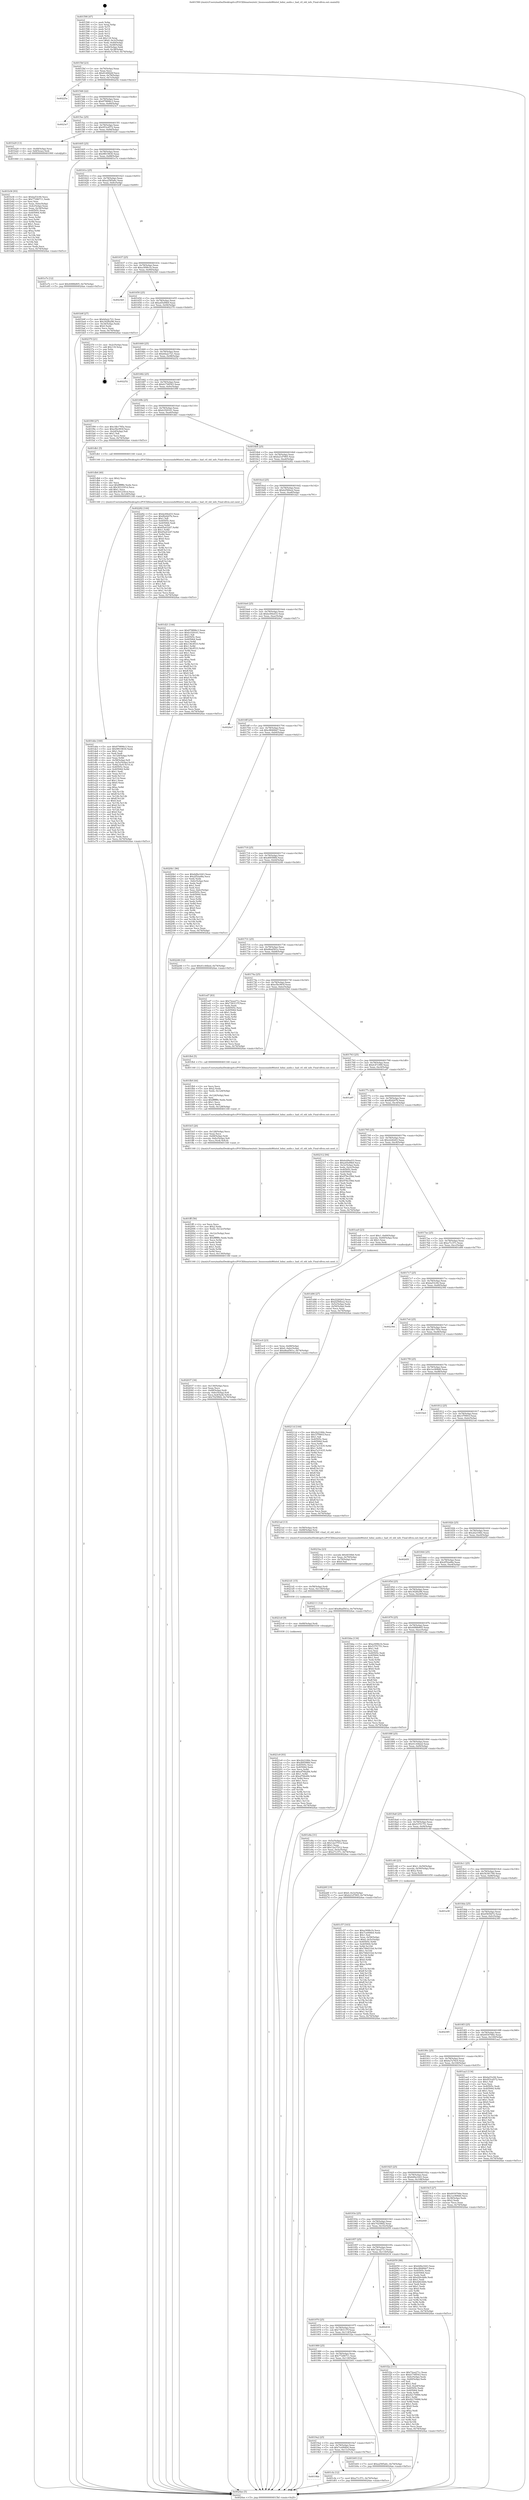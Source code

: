 digraph "0x401590" {
  label = "0x401590 (/mnt/c/Users/mathe/Desktop/tcc/POCII/binaries/extr_linuxsoundx86intel_hdmi_audio.c_had_ctl_eld_info_Final-ollvm.out::main(0))"
  labelloc = "t"
  node[shape=record]

  Entry [label="",width=0.3,height=0.3,shape=circle,fillcolor=black,style=filled]
  "0x4015bf" [label="{
     0x4015bf [23]\l
     | [instrs]\l
     &nbsp;&nbsp;0x4015bf \<+3\>: mov -0x74(%rbp),%eax\l
     &nbsp;&nbsp;0x4015c2 \<+2\>: mov %eax,%ecx\l
     &nbsp;&nbsp;0x4015c4 \<+6\>: sub $0x81d0826f,%ecx\l
     &nbsp;&nbsp;0x4015ca \<+3\>: mov %eax,-0x78(%rbp)\l
     &nbsp;&nbsp;0x4015cd \<+3\>: mov %ecx,-0x7c(%rbp)\l
     &nbsp;&nbsp;0x4015d0 \<+6\>: je 000000000040225e \<main+0xcce\>\l
  }"]
  "0x40225e" [label="{
     0x40225e\l
  }", style=dashed]
  "0x4015d6" [label="{
     0x4015d6 [22]\l
     | [instrs]\l
     &nbsp;&nbsp;0x4015d6 \<+5\>: jmp 00000000004015db \<main+0x4b\>\l
     &nbsp;&nbsp;0x4015db \<+3\>: mov -0x78(%rbp),%eax\l
     &nbsp;&nbsp;0x4015de \<+5\>: sub $0x879896c3,%eax\l
     &nbsp;&nbsp;0x4015e3 \<+3\>: mov %eax,-0x80(%rbp)\l
     &nbsp;&nbsp;0x4015e6 \<+6\>: je 00000000004023e7 \<main+0xe57\>\l
  }"]
  Exit [label="",width=0.3,height=0.3,shape=circle,fillcolor=black,style=filled,peripheries=2]
  "0x4023e7" [label="{
     0x4023e7\l
  }", style=dashed]
  "0x4015ec" [label="{
     0x4015ec [25]\l
     | [instrs]\l
     &nbsp;&nbsp;0x4015ec \<+5\>: jmp 00000000004015f1 \<main+0x61\>\l
     &nbsp;&nbsp;0x4015f1 \<+3\>: mov -0x78(%rbp),%eax\l
     &nbsp;&nbsp;0x4015f4 \<+5\>: sub $0x953cd572,%eax\l
     &nbsp;&nbsp;0x4015f9 \<+6\>: mov %eax,-0x84(%rbp)\l
     &nbsp;&nbsp;0x4015ff \<+6\>: je 0000000000401b29 \<main+0x599\>\l
  }"]
  "0x4021e9" [label="{
     0x4021e9 [93]\l
     | [instrs]\l
     &nbsp;&nbsp;0x4021e9 \<+5\>: mov $0x2b210fdc,%eax\l
     &nbsp;&nbsp;0x4021ee \<+5\>: mov $0xd005f8fd,%esi\l
     &nbsp;&nbsp;0x4021f3 \<+7\>: mov 0x40505c,%ecx\l
     &nbsp;&nbsp;0x4021fa \<+7\>: mov 0x405064,%edx\l
     &nbsp;&nbsp;0x402201 \<+3\>: mov %ecx,%r8d\l
     &nbsp;&nbsp;0x402204 \<+7\>: add $0xef76b284,%r8d\l
     &nbsp;&nbsp;0x40220b \<+4\>: sub $0x1,%r8d\l
     &nbsp;&nbsp;0x40220f \<+7\>: sub $0xef76b284,%r8d\l
     &nbsp;&nbsp;0x402216 \<+4\>: imul %r8d,%ecx\l
     &nbsp;&nbsp;0x40221a \<+3\>: and $0x1,%ecx\l
     &nbsp;&nbsp;0x40221d \<+3\>: cmp $0x0,%ecx\l
     &nbsp;&nbsp;0x402220 \<+4\>: sete %r9b\l
     &nbsp;&nbsp;0x402224 \<+3\>: cmp $0xa,%edx\l
     &nbsp;&nbsp;0x402227 \<+4\>: setl %r10b\l
     &nbsp;&nbsp;0x40222b \<+3\>: mov %r9b,%r11b\l
     &nbsp;&nbsp;0x40222e \<+3\>: and %r10b,%r11b\l
     &nbsp;&nbsp;0x402231 \<+3\>: xor %r10b,%r9b\l
     &nbsp;&nbsp;0x402234 \<+3\>: or %r9b,%r11b\l
     &nbsp;&nbsp;0x402237 \<+4\>: test $0x1,%r11b\l
     &nbsp;&nbsp;0x40223b \<+3\>: cmovne %esi,%eax\l
     &nbsp;&nbsp;0x40223e \<+3\>: mov %eax,-0x74(%rbp)\l
     &nbsp;&nbsp;0x402241 \<+5\>: jmp 00000000004024ae \<main+0xf1e\>\l
  }"]
  "0x401b29" [label="{
     0x401b29 [13]\l
     | [instrs]\l
     &nbsp;&nbsp;0x401b29 \<+4\>: mov -0x48(%rbp),%rax\l
     &nbsp;&nbsp;0x401b2d \<+4\>: mov 0x8(%rax),%rdi\l
     &nbsp;&nbsp;0x401b31 \<+5\>: call 0000000000401060 \<atoi@plt\>\l
     | [calls]\l
     &nbsp;&nbsp;0x401060 \{1\} (unknown)\l
  }"]
  "0x401605" [label="{
     0x401605 [25]\l
     | [instrs]\l
     &nbsp;&nbsp;0x401605 \<+5\>: jmp 000000000040160a \<main+0x7a\>\l
     &nbsp;&nbsp;0x40160a \<+3\>: mov -0x78(%rbp),%eax\l
     &nbsp;&nbsp;0x40160d \<+5\>: sub $0x9f619830,%eax\l
     &nbsp;&nbsp;0x401612 \<+6\>: mov %eax,-0x88(%rbp)\l
     &nbsp;&nbsp;0x401618 \<+6\>: je 0000000000401e7e \<main+0x8ee\>\l
  }"]
  "0x4021e0" [label="{
     0x4021e0 [9]\l
     | [instrs]\l
     &nbsp;&nbsp;0x4021e0 \<+4\>: mov -0x68(%rbp),%rdi\l
     &nbsp;&nbsp;0x4021e4 \<+5\>: call 0000000000401030 \<free@plt\>\l
     | [calls]\l
     &nbsp;&nbsp;0x401030 \{1\} (unknown)\l
  }"]
  "0x401e7e" [label="{
     0x401e7e [12]\l
     | [instrs]\l
     &nbsp;&nbsp;0x401e7e \<+7\>: movl $0x4088b805,-0x74(%rbp)\l
     &nbsp;&nbsp;0x401e85 \<+5\>: jmp 00000000004024ae \<main+0xf1e\>\l
  }"]
  "0x40161e" [label="{
     0x40161e [25]\l
     | [instrs]\l
     &nbsp;&nbsp;0x40161e \<+5\>: jmp 0000000000401623 \<main+0x93\>\l
     &nbsp;&nbsp;0x401623 \<+3\>: mov -0x78(%rbp),%eax\l
     &nbsp;&nbsp;0x401626 \<+5\>: sub $0xa2585a6c,%eax\l
     &nbsp;&nbsp;0x40162b \<+6\>: mov %eax,-0x8c(%rbp)\l
     &nbsp;&nbsp;0x401631 \<+6\>: je 0000000000401b9f \<main+0x60f\>\l
  }"]
  "0x4021d1" [label="{
     0x4021d1 [15]\l
     | [instrs]\l
     &nbsp;&nbsp;0x4021d1 \<+4\>: mov -0x58(%rbp),%rdi\l
     &nbsp;&nbsp;0x4021d5 \<+6\>: mov %eax,-0x134(%rbp)\l
     &nbsp;&nbsp;0x4021db \<+5\>: call 0000000000401030 \<free@plt\>\l
     | [calls]\l
     &nbsp;&nbsp;0x401030 \{1\} (unknown)\l
  }"]
  "0x401b9f" [label="{
     0x401b9f [27]\l
     | [instrs]\l
     &nbsp;&nbsp;0x401b9f \<+5\>: mov $0xb0a2c721,%eax\l
     &nbsp;&nbsp;0x401ba4 \<+5\>: mov $0x302fb296,%ecx\l
     &nbsp;&nbsp;0x401ba9 \<+3\>: mov -0x34(%rbp),%edx\l
     &nbsp;&nbsp;0x401bac \<+3\>: cmp $0x0,%edx\l
     &nbsp;&nbsp;0x401baf \<+3\>: cmove %ecx,%eax\l
     &nbsp;&nbsp;0x401bb2 \<+3\>: mov %eax,-0x74(%rbp)\l
     &nbsp;&nbsp;0x401bb5 \<+5\>: jmp 00000000004024ae \<main+0xf1e\>\l
  }"]
  "0x401637" [label="{
     0x401637 [25]\l
     | [instrs]\l
     &nbsp;&nbsp;0x401637 \<+5\>: jmp 000000000040163c \<main+0xac\>\l
     &nbsp;&nbsp;0x40163c \<+3\>: mov -0x78(%rbp),%eax\l
     &nbsp;&nbsp;0x40163f \<+5\>: sub $0xa309fe1b,%eax\l
     &nbsp;&nbsp;0x401644 \<+6\>: mov %eax,-0x90(%rbp)\l
     &nbsp;&nbsp;0x40164a \<+6\>: je 00000000004023b9 \<main+0xe29\>\l
  }"]
  "0x4021ba" [label="{
     0x4021ba [23]\l
     | [instrs]\l
     &nbsp;&nbsp;0x4021ba \<+10\>: movabs $0x4030b6,%rdi\l
     &nbsp;&nbsp;0x4021c4 \<+3\>: mov %eax,-0x70(%rbp)\l
     &nbsp;&nbsp;0x4021c7 \<+3\>: mov -0x70(%rbp),%esi\l
     &nbsp;&nbsp;0x4021ca \<+2\>: mov $0x0,%al\l
     &nbsp;&nbsp;0x4021cc \<+5\>: call 0000000000401040 \<printf@plt\>\l
     | [calls]\l
     &nbsp;&nbsp;0x401040 \{1\} (unknown)\l
  }"]
  "0x4023b9" [label="{
     0x4023b9\l
  }", style=dashed]
  "0x401650" [label="{
     0x401650 [25]\l
     | [instrs]\l
     &nbsp;&nbsp;0x401650 \<+5\>: jmp 0000000000401655 \<main+0xc5\>\l
     &nbsp;&nbsp;0x401655 \<+3\>: mov -0x78(%rbp),%eax\l
     &nbsp;&nbsp;0x401658 \<+5\>: sub $0xa45ef9b9,%eax\l
     &nbsp;&nbsp;0x40165d \<+6\>: mov %eax,-0x94(%rbp)\l
     &nbsp;&nbsp;0x401663 \<+6\>: je 0000000000402370 \<main+0xde0\>\l
  }"]
  "0x402037" [label="{
     0x402037 [34]\l
     | [instrs]\l
     &nbsp;&nbsp;0x402037 \<+6\>: mov -0x130(%rbp),%ecx\l
     &nbsp;&nbsp;0x40203d \<+3\>: imul %eax,%ecx\l
     &nbsp;&nbsp;0x402040 \<+4\>: mov -0x68(%rbp),%rdi\l
     &nbsp;&nbsp;0x402044 \<+4\>: movslq -0x6c(%rbp),%r8\l
     &nbsp;&nbsp;0x402048 \<+5\>: mov %ecx,0x4(%rdi,%r8,8)\l
     &nbsp;&nbsp;0x40204d \<+7\>: movl $0x7025f6f2,-0x74(%rbp)\l
     &nbsp;&nbsp;0x402054 \<+5\>: jmp 00000000004024ae \<main+0xf1e\>\l
  }"]
  "0x402370" [label="{
     0x402370 [21]\l
     | [instrs]\l
     &nbsp;&nbsp;0x402370 \<+3\>: mov -0x2c(%rbp),%eax\l
     &nbsp;&nbsp;0x402373 \<+7\>: add $0x118,%rsp\l
     &nbsp;&nbsp;0x40237a \<+1\>: pop %rbx\l
     &nbsp;&nbsp;0x40237b \<+2\>: pop %r12\l
     &nbsp;&nbsp;0x40237d \<+2\>: pop %r13\l
     &nbsp;&nbsp;0x40237f \<+2\>: pop %r14\l
     &nbsp;&nbsp;0x402381 \<+2\>: pop %r15\l
     &nbsp;&nbsp;0x402383 \<+1\>: pop %rbp\l
     &nbsp;&nbsp;0x402384 \<+1\>: ret\l
  }"]
  "0x401669" [label="{
     0x401669 [25]\l
     | [instrs]\l
     &nbsp;&nbsp;0x401669 \<+5\>: jmp 000000000040166e \<main+0xde\>\l
     &nbsp;&nbsp;0x40166e \<+3\>: mov -0x78(%rbp),%eax\l
     &nbsp;&nbsp;0x401671 \<+5\>: sub $0xb0a2c721,%eax\l
     &nbsp;&nbsp;0x401676 \<+6\>: mov %eax,-0x98(%rbp)\l
     &nbsp;&nbsp;0x40167c \<+6\>: je 0000000000402252 \<main+0xcc2\>\l
  }"]
  "0x401fff" [label="{
     0x401fff [56]\l
     | [instrs]\l
     &nbsp;&nbsp;0x401fff \<+2\>: xor %ecx,%ecx\l
     &nbsp;&nbsp;0x402001 \<+5\>: mov $0x2,%edx\l
     &nbsp;&nbsp;0x402006 \<+6\>: mov %edx,-0x12c(%rbp)\l
     &nbsp;&nbsp;0x40200c \<+1\>: cltd\l
     &nbsp;&nbsp;0x40200d \<+6\>: mov -0x12c(%rbp),%esi\l
     &nbsp;&nbsp;0x402013 \<+2\>: idiv %esi\l
     &nbsp;&nbsp;0x402015 \<+6\>: imul $0xfffffffe,%edx,%edx\l
     &nbsp;&nbsp;0x40201b \<+3\>: mov %ecx,%r9d\l
     &nbsp;&nbsp;0x40201e \<+3\>: sub %edx,%r9d\l
     &nbsp;&nbsp;0x402021 \<+2\>: mov %ecx,%edx\l
     &nbsp;&nbsp;0x402023 \<+3\>: sub $0x1,%edx\l
     &nbsp;&nbsp;0x402026 \<+3\>: add %edx,%r9d\l
     &nbsp;&nbsp;0x402029 \<+3\>: sub %r9d,%ecx\l
     &nbsp;&nbsp;0x40202c \<+6\>: mov %ecx,-0x130(%rbp)\l
     &nbsp;&nbsp;0x402032 \<+5\>: call 0000000000401160 \<next_i\>\l
     | [calls]\l
     &nbsp;&nbsp;0x401160 \{1\} (/mnt/c/Users/mathe/Desktop/tcc/POCII/binaries/extr_linuxsoundx86intel_hdmi_audio.c_had_ctl_eld_info_Final-ollvm.out::next_i)\l
  }"]
  "0x402252" [label="{
     0x402252\l
  }", style=dashed]
  "0x401682" [label="{
     0x401682 [25]\l
     | [instrs]\l
     &nbsp;&nbsp;0x401682 \<+5\>: jmp 0000000000401687 \<main+0xf7\>\l
     &nbsp;&nbsp;0x401687 \<+3\>: mov -0x78(%rbp),%eax\l
     &nbsp;&nbsp;0x40168a \<+5\>: sub $0xb1748543,%eax\l
     &nbsp;&nbsp;0x40168f \<+6\>: mov %eax,-0x9c(%rbp)\l
     &nbsp;&nbsp;0x401695 \<+6\>: je 0000000000401f99 \<main+0xa09\>\l
  }"]
  "0x401fe5" [label="{
     0x401fe5 [26]\l
     | [instrs]\l
     &nbsp;&nbsp;0x401fe5 \<+6\>: mov -0x128(%rbp),%ecx\l
     &nbsp;&nbsp;0x401feb \<+3\>: imul %eax,%ecx\l
     &nbsp;&nbsp;0x401fee \<+4\>: mov -0x68(%rbp),%rdi\l
     &nbsp;&nbsp;0x401ff2 \<+4\>: movslq -0x6c(%rbp),%r8\l
     &nbsp;&nbsp;0x401ff6 \<+4\>: mov %ecx,(%rdi,%r8,8)\l
     &nbsp;&nbsp;0x401ffa \<+5\>: call 0000000000401160 \<next_i\>\l
     | [calls]\l
     &nbsp;&nbsp;0x401160 \{1\} (/mnt/c/Users/mathe/Desktop/tcc/POCII/binaries/extr_linuxsoundx86intel_hdmi_audio.c_had_ctl_eld_info_Final-ollvm.out::next_i)\l
  }"]
  "0x401f99" [label="{
     0x401f99 [27]\l
     | [instrs]\l
     &nbsp;&nbsp;0x401f99 \<+5\>: mov $0x18b1785e,%eax\l
     &nbsp;&nbsp;0x401f9e \<+5\>: mov $0xe5bc993f,%ecx\l
     &nbsp;&nbsp;0x401fa3 \<+3\>: mov -0x2d(%rbp),%dl\l
     &nbsp;&nbsp;0x401fa6 \<+3\>: test $0x1,%dl\l
     &nbsp;&nbsp;0x401fa9 \<+3\>: cmovne %ecx,%eax\l
     &nbsp;&nbsp;0x401fac \<+3\>: mov %eax,-0x74(%rbp)\l
     &nbsp;&nbsp;0x401faf \<+5\>: jmp 00000000004024ae \<main+0xf1e\>\l
  }"]
  "0x40169b" [label="{
     0x40169b [25]\l
     | [instrs]\l
     &nbsp;&nbsp;0x40169b \<+5\>: jmp 00000000004016a0 \<main+0x110\>\l
     &nbsp;&nbsp;0x4016a0 \<+3\>: mov -0x78(%rbp),%eax\l
     &nbsp;&nbsp;0x4016a3 \<+5\>: sub $0xb1f29161,%eax\l
     &nbsp;&nbsp;0x4016a8 \<+6\>: mov %eax,-0xa0(%rbp)\l
     &nbsp;&nbsp;0x4016ae \<+6\>: je 0000000000401db1 \<main+0x821\>\l
  }"]
  "0x401fb9" [label="{
     0x401fb9 [44]\l
     | [instrs]\l
     &nbsp;&nbsp;0x401fb9 \<+2\>: xor %ecx,%ecx\l
     &nbsp;&nbsp;0x401fbb \<+5\>: mov $0x2,%edx\l
     &nbsp;&nbsp;0x401fc0 \<+6\>: mov %edx,-0x124(%rbp)\l
     &nbsp;&nbsp;0x401fc6 \<+1\>: cltd\l
     &nbsp;&nbsp;0x401fc7 \<+6\>: mov -0x124(%rbp),%esi\l
     &nbsp;&nbsp;0x401fcd \<+2\>: idiv %esi\l
     &nbsp;&nbsp;0x401fcf \<+6\>: imul $0xfffffffe,%edx,%edx\l
     &nbsp;&nbsp;0x401fd5 \<+3\>: sub $0x1,%ecx\l
     &nbsp;&nbsp;0x401fd8 \<+2\>: sub %ecx,%edx\l
     &nbsp;&nbsp;0x401fda \<+6\>: mov %edx,-0x128(%rbp)\l
     &nbsp;&nbsp;0x401fe0 \<+5\>: call 0000000000401160 \<next_i\>\l
     | [calls]\l
     &nbsp;&nbsp;0x401160 \{1\} (/mnt/c/Users/mathe/Desktop/tcc/POCII/binaries/extr_linuxsoundx86intel_hdmi_audio.c_had_ctl_eld_info_Final-ollvm.out::next_i)\l
  }"]
  "0x401db1" [label="{
     0x401db1 [5]\l
     | [instrs]\l
     &nbsp;&nbsp;0x401db1 \<+5\>: call 0000000000401160 \<next_i\>\l
     | [calls]\l
     &nbsp;&nbsp;0x401160 \{1\} (/mnt/c/Users/mathe/Desktop/tcc/POCII/binaries/extr_linuxsoundx86intel_hdmi_audio.c_had_ctl_eld_info_Final-ollvm.out::next_i)\l
  }"]
  "0x4016b4" [label="{
     0x4016b4 [25]\l
     | [instrs]\l
     &nbsp;&nbsp;0x4016b4 \<+5\>: jmp 00000000004016b9 \<main+0x129\>\l
     &nbsp;&nbsp;0x4016b9 \<+3\>: mov -0x78(%rbp),%eax\l
     &nbsp;&nbsp;0x4016bc \<+5\>: sub $0xb21d7905,%eax\l
     &nbsp;&nbsp;0x4016c1 \<+6\>: mov %eax,-0xa4(%rbp)\l
     &nbsp;&nbsp;0x4016c7 \<+6\>: je 0000000000402282 \<main+0xcf2\>\l
  }"]
  "0x401ec0" [label="{
     0x401ec0 [23]\l
     | [instrs]\l
     &nbsp;&nbsp;0x401ec0 \<+4\>: mov %rax,-0x68(%rbp)\l
     &nbsp;&nbsp;0x401ec4 \<+7\>: movl $0x0,-0x6c(%rbp)\l
     &nbsp;&nbsp;0x401ecb \<+7\>: movl $0xd6ad561e,-0x74(%rbp)\l
     &nbsp;&nbsp;0x401ed2 \<+5\>: jmp 00000000004024ae \<main+0xf1e\>\l
  }"]
  "0x402282" [label="{
     0x402282 [144]\l
     | [instrs]\l
     &nbsp;&nbsp;0x402282 \<+5\>: mov $0xbc69ed33,%eax\l
     &nbsp;&nbsp;0x402287 \<+5\>: mov $0xff2d207b,%ecx\l
     &nbsp;&nbsp;0x40228c \<+2\>: mov $0x1,%dl\l
     &nbsp;&nbsp;0x40228e \<+7\>: mov 0x40505c,%esi\l
     &nbsp;&nbsp;0x402295 \<+7\>: mov 0x405064,%edi\l
     &nbsp;&nbsp;0x40229c \<+3\>: mov %esi,%r8d\l
     &nbsp;&nbsp;0x40229f \<+7\>: sub $0x65a43247,%r8d\l
     &nbsp;&nbsp;0x4022a6 \<+4\>: sub $0x1,%r8d\l
     &nbsp;&nbsp;0x4022aa \<+7\>: add $0x65a43247,%r8d\l
     &nbsp;&nbsp;0x4022b1 \<+4\>: imul %r8d,%esi\l
     &nbsp;&nbsp;0x4022b5 \<+3\>: and $0x1,%esi\l
     &nbsp;&nbsp;0x4022b8 \<+3\>: cmp $0x0,%esi\l
     &nbsp;&nbsp;0x4022bb \<+4\>: sete %r9b\l
     &nbsp;&nbsp;0x4022bf \<+3\>: cmp $0xa,%edi\l
     &nbsp;&nbsp;0x4022c2 \<+4\>: setl %r10b\l
     &nbsp;&nbsp;0x4022c6 \<+3\>: mov %r9b,%r11b\l
     &nbsp;&nbsp;0x4022c9 \<+4\>: xor $0xff,%r11b\l
     &nbsp;&nbsp;0x4022cd \<+3\>: mov %r10b,%bl\l
     &nbsp;&nbsp;0x4022d0 \<+3\>: xor $0xff,%bl\l
     &nbsp;&nbsp;0x4022d3 \<+3\>: xor $0x1,%dl\l
     &nbsp;&nbsp;0x4022d6 \<+3\>: mov %r11b,%r14b\l
     &nbsp;&nbsp;0x4022d9 \<+4\>: and $0xff,%r14b\l
     &nbsp;&nbsp;0x4022dd \<+3\>: and %dl,%r9b\l
     &nbsp;&nbsp;0x4022e0 \<+3\>: mov %bl,%r15b\l
     &nbsp;&nbsp;0x4022e3 \<+4\>: and $0xff,%r15b\l
     &nbsp;&nbsp;0x4022e7 \<+3\>: and %dl,%r10b\l
     &nbsp;&nbsp;0x4022ea \<+3\>: or %r9b,%r14b\l
     &nbsp;&nbsp;0x4022ed \<+3\>: or %r10b,%r15b\l
     &nbsp;&nbsp;0x4022f0 \<+3\>: xor %r15b,%r14b\l
     &nbsp;&nbsp;0x4022f3 \<+3\>: or %bl,%r11b\l
     &nbsp;&nbsp;0x4022f6 \<+4\>: xor $0xff,%r11b\l
     &nbsp;&nbsp;0x4022fa \<+3\>: or $0x1,%dl\l
     &nbsp;&nbsp;0x4022fd \<+3\>: and %dl,%r11b\l
     &nbsp;&nbsp;0x402300 \<+3\>: or %r11b,%r14b\l
     &nbsp;&nbsp;0x402303 \<+4\>: test $0x1,%r14b\l
     &nbsp;&nbsp;0x402307 \<+3\>: cmovne %ecx,%eax\l
     &nbsp;&nbsp;0x40230a \<+3\>: mov %eax,-0x74(%rbp)\l
     &nbsp;&nbsp;0x40230d \<+5\>: jmp 00000000004024ae \<main+0xf1e\>\l
  }"]
  "0x4016cd" [label="{
     0x4016cd [25]\l
     | [instrs]\l
     &nbsp;&nbsp;0x4016cd \<+5\>: jmp 00000000004016d2 \<main+0x142\>\l
     &nbsp;&nbsp;0x4016d2 \<+3\>: mov -0x78(%rbp),%eax\l
     &nbsp;&nbsp;0x4016d5 \<+5\>: sub $0xb256fee2,%eax\l
     &nbsp;&nbsp;0x4016da \<+6\>: mov %eax,-0xa8(%rbp)\l
     &nbsp;&nbsp;0x4016e0 \<+6\>: je 0000000000401d21 \<main+0x791\>\l
  }"]
  "0x401dde" [label="{
     0x401dde [160]\l
     | [instrs]\l
     &nbsp;&nbsp;0x401dde \<+5\>: mov $0x879896c3,%ecx\l
     &nbsp;&nbsp;0x401de3 \<+5\>: mov $0x9f619830,%edx\l
     &nbsp;&nbsp;0x401de8 \<+3\>: mov $0x1,%sil\l
     &nbsp;&nbsp;0x401deb \<+2\>: xor %edi,%edi\l
     &nbsp;&nbsp;0x401ded \<+7\>: mov -0x120(%rbp),%r8d\l
     &nbsp;&nbsp;0x401df4 \<+4\>: imul %eax,%r8d\l
     &nbsp;&nbsp;0x401df8 \<+4\>: mov -0x58(%rbp),%r9\l
     &nbsp;&nbsp;0x401dfc \<+4\>: movslq -0x5c(%rbp),%r10\l
     &nbsp;&nbsp;0x401e00 \<+4\>: mov %r8d,(%r9,%r10,4)\l
     &nbsp;&nbsp;0x401e04 \<+7\>: mov 0x40505c,%eax\l
     &nbsp;&nbsp;0x401e0b \<+8\>: mov 0x405064,%r8d\l
     &nbsp;&nbsp;0x401e13 \<+3\>: sub $0x1,%edi\l
     &nbsp;&nbsp;0x401e16 \<+3\>: mov %eax,%r11d\l
     &nbsp;&nbsp;0x401e19 \<+3\>: add %edi,%r11d\l
     &nbsp;&nbsp;0x401e1c \<+4\>: imul %r11d,%eax\l
     &nbsp;&nbsp;0x401e20 \<+3\>: and $0x1,%eax\l
     &nbsp;&nbsp;0x401e23 \<+3\>: cmp $0x0,%eax\l
     &nbsp;&nbsp;0x401e26 \<+3\>: sete %bl\l
     &nbsp;&nbsp;0x401e29 \<+4\>: cmp $0xa,%r8d\l
     &nbsp;&nbsp;0x401e2d \<+4\>: setl %r14b\l
     &nbsp;&nbsp;0x401e31 \<+3\>: mov %bl,%r15b\l
     &nbsp;&nbsp;0x401e34 \<+4\>: xor $0xff,%r15b\l
     &nbsp;&nbsp;0x401e38 \<+3\>: mov %r14b,%r12b\l
     &nbsp;&nbsp;0x401e3b \<+4\>: xor $0xff,%r12b\l
     &nbsp;&nbsp;0x401e3f \<+4\>: xor $0x0,%sil\l
     &nbsp;&nbsp;0x401e43 \<+3\>: mov %r15b,%r13b\l
     &nbsp;&nbsp;0x401e46 \<+4\>: and $0x0,%r13b\l
     &nbsp;&nbsp;0x401e4a \<+3\>: and %sil,%bl\l
     &nbsp;&nbsp;0x401e4d \<+3\>: mov %r12b,%al\l
     &nbsp;&nbsp;0x401e50 \<+2\>: and $0x0,%al\l
     &nbsp;&nbsp;0x401e52 \<+3\>: and %sil,%r14b\l
     &nbsp;&nbsp;0x401e55 \<+3\>: or %bl,%r13b\l
     &nbsp;&nbsp;0x401e58 \<+3\>: or %r14b,%al\l
     &nbsp;&nbsp;0x401e5b \<+3\>: xor %al,%r13b\l
     &nbsp;&nbsp;0x401e5e \<+3\>: or %r12b,%r15b\l
     &nbsp;&nbsp;0x401e61 \<+4\>: xor $0xff,%r15b\l
     &nbsp;&nbsp;0x401e65 \<+4\>: or $0x0,%sil\l
     &nbsp;&nbsp;0x401e69 \<+3\>: and %sil,%r15b\l
     &nbsp;&nbsp;0x401e6c \<+3\>: or %r15b,%r13b\l
     &nbsp;&nbsp;0x401e6f \<+4\>: test $0x1,%r13b\l
     &nbsp;&nbsp;0x401e73 \<+3\>: cmovne %edx,%ecx\l
     &nbsp;&nbsp;0x401e76 \<+3\>: mov %ecx,-0x74(%rbp)\l
     &nbsp;&nbsp;0x401e79 \<+5\>: jmp 00000000004024ae \<main+0xf1e\>\l
  }"]
  "0x401d21" [label="{
     0x401d21 [144]\l
     | [instrs]\l
     &nbsp;&nbsp;0x401d21 \<+5\>: mov $0x879896c3,%eax\l
     &nbsp;&nbsp;0x401d26 \<+5\>: mov $0xb1f29161,%ecx\l
     &nbsp;&nbsp;0x401d2b \<+2\>: mov $0x1,%dl\l
     &nbsp;&nbsp;0x401d2d \<+7\>: mov 0x40505c,%esi\l
     &nbsp;&nbsp;0x401d34 \<+7\>: mov 0x405064,%edi\l
     &nbsp;&nbsp;0x401d3b \<+3\>: mov %esi,%r8d\l
     &nbsp;&nbsp;0x401d3e \<+7\>: add $0x136c8533,%r8d\l
     &nbsp;&nbsp;0x401d45 \<+4\>: sub $0x1,%r8d\l
     &nbsp;&nbsp;0x401d49 \<+7\>: sub $0x136c8533,%r8d\l
     &nbsp;&nbsp;0x401d50 \<+4\>: imul %r8d,%esi\l
     &nbsp;&nbsp;0x401d54 \<+3\>: and $0x1,%esi\l
     &nbsp;&nbsp;0x401d57 \<+3\>: cmp $0x0,%esi\l
     &nbsp;&nbsp;0x401d5a \<+4\>: sete %r9b\l
     &nbsp;&nbsp;0x401d5e \<+3\>: cmp $0xa,%edi\l
     &nbsp;&nbsp;0x401d61 \<+4\>: setl %r10b\l
     &nbsp;&nbsp;0x401d65 \<+3\>: mov %r9b,%r11b\l
     &nbsp;&nbsp;0x401d68 \<+4\>: xor $0xff,%r11b\l
     &nbsp;&nbsp;0x401d6c \<+3\>: mov %r10b,%bl\l
     &nbsp;&nbsp;0x401d6f \<+3\>: xor $0xff,%bl\l
     &nbsp;&nbsp;0x401d72 \<+3\>: xor $0x0,%dl\l
     &nbsp;&nbsp;0x401d75 \<+3\>: mov %r11b,%r14b\l
     &nbsp;&nbsp;0x401d78 \<+4\>: and $0x0,%r14b\l
     &nbsp;&nbsp;0x401d7c \<+3\>: and %dl,%r9b\l
     &nbsp;&nbsp;0x401d7f \<+3\>: mov %bl,%r15b\l
     &nbsp;&nbsp;0x401d82 \<+4\>: and $0x0,%r15b\l
     &nbsp;&nbsp;0x401d86 \<+3\>: and %dl,%r10b\l
     &nbsp;&nbsp;0x401d89 \<+3\>: or %r9b,%r14b\l
     &nbsp;&nbsp;0x401d8c \<+3\>: or %r10b,%r15b\l
     &nbsp;&nbsp;0x401d8f \<+3\>: xor %r15b,%r14b\l
     &nbsp;&nbsp;0x401d92 \<+3\>: or %bl,%r11b\l
     &nbsp;&nbsp;0x401d95 \<+4\>: xor $0xff,%r11b\l
     &nbsp;&nbsp;0x401d99 \<+3\>: or $0x0,%dl\l
     &nbsp;&nbsp;0x401d9c \<+3\>: and %dl,%r11b\l
     &nbsp;&nbsp;0x401d9f \<+3\>: or %r11b,%r14b\l
     &nbsp;&nbsp;0x401da2 \<+4\>: test $0x1,%r14b\l
     &nbsp;&nbsp;0x401da6 \<+3\>: cmovne %ecx,%eax\l
     &nbsp;&nbsp;0x401da9 \<+3\>: mov %eax,-0x74(%rbp)\l
     &nbsp;&nbsp;0x401dac \<+5\>: jmp 00000000004024ae \<main+0xf1e\>\l
  }"]
  "0x4016e6" [label="{
     0x4016e6 [25]\l
     | [instrs]\l
     &nbsp;&nbsp;0x4016e6 \<+5\>: jmp 00000000004016eb \<main+0x15b\>\l
     &nbsp;&nbsp;0x4016eb \<+3\>: mov -0x78(%rbp),%eax\l
     &nbsp;&nbsp;0x4016ee \<+5\>: sub $0xbc69ed33,%eax\l
     &nbsp;&nbsp;0x4016f3 \<+6\>: mov %eax,-0xac(%rbp)\l
     &nbsp;&nbsp;0x4016f9 \<+6\>: je 00000000004024a7 \<main+0xf17\>\l
  }"]
  "0x401db6" [label="{
     0x401db6 [40]\l
     | [instrs]\l
     &nbsp;&nbsp;0x401db6 \<+5\>: mov $0x2,%ecx\l
     &nbsp;&nbsp;0x401dbb \<+1\>: cltd\l
     &nbsp;&nbsp;0x401dbc \<+2\>: idiv %ecx\l
     &nbsp;&nbsp;0x401dbe \<+6\>: imul $0xfffffffe,%edx,%ecx\l
     &nbsp;&nbsp;0x401dc4 \<+6\>: sub $0x3012301d,%ecx\l
     &nbsp;&nbsp;0x401dca \<+3\>: add $0x1,%ecx\l
     &nbsp;&nbsp;0x401dcd \<+6\>: add $0x3012301d,%ecx\l
     &nbsp;&nbsp;0x401dd3 \<+6\>: mov %ecx,-0x120(%rbp)\l
     &nbsp;&nbsp;0x401dd9 \<+5\>: call 0000000000401160 \<next_i\>\l
     | [calls]\l
     &nbsp;&nbsp;0x401160 \{1\} (/mnt/c/Users/mathe/Desktop/tcc/POCII/binaries/extr_linuxsoundx86intel_hdmi_audio.c_had_ctl_eld_info_Final-ollvm.out::next_i)\l
  }"]
  "0x4024a7" [label="{
     0x4024a7\l
  }", style=dashed]
  "0x4016ff" [label="{
     0x4016ff [25]\l
     | [instrs]\l
     &nbsp;&nbsp;0x4016ff \<+5\>: jmp 0000000000401704 \<main+0x174\>\l
     &nbsp;&nbsp;0x401704 \<+3\>: mov -0x78(%rbp),%eax\l
     &nbsp;&nbsp;0x401707 \<+5\>: sub $0xc8646bb7,%eax\l
     &nbsp;&nbsp;0x40170c \<+6\>: mov %eax,-0xb0(%rbp)\l
     &nbsp;&nbsp;0x401712 \<+6\>: je 00000000004020b1 \<main+0xb21\>\l
  }"]
  "0x4019bb" [label="{
     0x4019bb\l
  }", style=dashed]
  "0x4020b1" [label="{
     0x4020b1 [96]\l
     | [instrs]\l
     &nbsp;&nbsp;0x4020b1 \<+5\>: mov $0x6d9a1643,%eax\l
     &nbsp;&nbsp;0x4020b6 \<+5\>: mov $0x2f52ad8a,%ecx\l
     &nbsp;&nbsp;0x4020bb \<+2\>: xor %edx,%edx\l
     &nbsp;&nbsp;0x4020bd \<+3\>: mov -0x6c(%rbp),%esi\l
     &nbsp;&nbsp;0x4020c0 \<+2\>: mov %edx,%edi\l
     &nbsp;&nbsp;0x4020c2 \<+3\>: sub $0x1,%edi\l
     &nbsp;&nbsp;0x4020c5 \<+2\>: sub %edi,%esi\l
     &nbsp;&nbsp;0x4020c7 \<+3\>: mov %esi,-0x6c(%rbp)\l
     &nbsp;&nbsp;0x4020ca \<+7\>: mov 0x40505c,%esi\l
     &nbsp;&nbsp;0x4020d1 \<+7\>: mov 0x405064,%edi\l
     &nbsp;&nbsp;0x4020d8 \<+3\>: sub $0x1,%edx\l
     &nbsp;&nbsp;0x4020db \<+3\>: mov %esi,%r8d\l
     &nbsp;&nbsp;0x4020de \<+3\>: add %edx,%r8d\l
     &nbsp;&nbsp;0x4020e1 \<+4\>: imul %r8d,%esi\l
     &nbsp;&nbsp;0x4020e5 \<+3\>: and $0x1,%esi\l
     &nbsp;&nbsp;0x4020e8 \<+3\>: cmp $0x0,%esi\l
     &nbsp;&nbsp;0x4020eb \<+4\>: sete %r9b\l
     &nbsp;&nbsp;0x4020ef \<+3\>: cmp $0xa,%edi\l
     &nbsp;&nbsp;0x4020f2 \<+4\>: setl %r10b\l
     &nbsp;&nbsp;0x4020f6 \<+3\>: mov %r9b,%r11b\l
     &nbsp;&nbsp;0x4020f9 \<+3\>: and %r10b,%r11b\l
     &nbsp;&nbsp;0x4020fc \<+3\>: xor %r10b,%r9b\l
     &nbsp;&nbsp;0x4020ff \<+3\>: or %r9b,%r11b\l
     &nbsp;&nbsp;0x402102 \<+4\>: test $0x1,%r11b\l
     &nbsp;&nbsp;0x402106 \<+3\>: cmovne %ecx,%eax\l
     &nbsp;&nbsp;0x402109 \<+3\>: mov %eax,-0x74(%rbp)\l
     &nbsp;&nbsp;0x40210c \<+5\>: jmp 00000000004024ae \<main+0xf1e\>\l
  }"]
  "0x401718" [label="{
     0x401718 [25]\l
     | [instrs]\l
     &nbsp;&nbsp;0x401718 \<+5\>: jmp 000000000040171d \<main+0x18d\>\l
     &nbsp;&nbsp;0x40171d \<+3\>: mov -0x78(%rbp),%eax\l
     &nbsp;&nbsp;0x401720 \<+5\>: sub $0xd005f8fd,%eax\l
     &nbsp;&nbsp;0x401725 \<+6\>: mov %eax,-0xb4(%rbp)\l
     &nbsp;&nbsp;0x40172b \<+6\>: je 0000000000402246 \<main+0xcb6\>\l
  }"]
  "0x401cfa" [label="{
     0x401cfa [12]\l
     | [instrs]\l
     &nbsp;&nbsp;0x401cfa \<+7\>: movl $0xa71c57c,-0x74(%rbp)\l
     &nbsp;&nbsp;0x401d01 \<+5\>: jmp 00000000004024ae \<main+0xf1e\>\l
  }"]
  "0x402246" [label="{
     0x402246 [12]\l
     | [instrs]\l
     &nbsp;&nbsp;0x402246 \<+7\>: movl $0x41c44bed,-0x74(%rbp)\l
     &nbsp;&nbsp;0x40224d \<+5\>: jmp 00000000004024ae \<main+0xf1e\>\l
  }"]
  "0x401731" [label="{
     0x401731 [25]\l
     | [instrs]\l
     &nbsp;&nbsp;0x401731 \<+5\>: jmp 0000000000401736 \<main+0x1a6\>\l
     &nbsp;&nbsp;0x401736 \<+3\>: mov -0x78(%rbp),%eax\l
     &nbsp;&nbsp;0x401739 \<+5\>: sub $0xd6ad561e,%eax\l
     &nbsp;&nbsp;0x40173e \<+6\>: mov %eax,-0xb8(%rbp)\l
     &nbsp;&nbsp;0x401744 \<+6\>: je 0000000000401ed7 \<main+0x947\>\l
  }"]
  "0x401c57" [label="{
     0x401c57 [163]\l
     | [instrs]\l
     &nbsp;&nbsp;0x401c57 \<+5\>: mov $0xa309fe1b,%ecx\l
     &nbsp;&nbsp;0x401c5c \<+5\>: mov $0x7ce094b4,%edx\l
     &nbsp;&nbsp;0x401c61 \<+3\>: mov $0x1,%sil\l
     &nbsp;&nbsp;0x401c64 \<+4\>: mov %rax,-0x58(%rbp)\l
     &nbsp;&nbsp;0x401c68 \<+7\>: movl $0x0,-0x5c(%rbp)\l
     &nbsp;&nbsp;0x401c6f \<+8\>: mov 0x40505c,%r8d\l
     &nbsp;&nbsp;0x401c77 \<+8\>: mov 0x405064,%r9d\l
     &nbsp;&nbsp;0x401c7f \<+3\>: mov %r8d,%r10d\l
     &nbsp;&nbsp;0x401c82 \<+7\>: add $0x748d31b4,%r10d\l
     &nbsp;&nbsp;0x401c89 \<+4\>: sub $0x1,%r10d\l
     &nbsp;&nbsp;0x401c8d \<+7\>: sub $0x748d31b4,%r10d\l
     &nbsp;&nbsp;0x401c94 \<+4\>: imul %r10d,%r8d\l
     &nbsp;&nbsp;0x401c98 \<+4\>: and $0x1,%r8d\l
     &nbsp;&nbsp;0x401c9c \<+4\>: cmp $0x0,%r8d\l
     &nbsp;&nbsp;0x401ca0 \<+4\>: sete %r11b\l
     &nbsp;&nbsp;0x401ca4 \<+4\>: cmp $0xa,%r9d\l
     &nbsp;&nbsp;0x401ca8 \<+3\>: setl %bl\l
     &nbsp;&nbsp;0x401cab \<+3\>: mov %r11b,%r14b\l
     &nbsp;&nbsp;0x401cae \<+4\>: xor $0xff,%r14b\l
     &nbsp;&nbsp;0x401cb2 \<+3\>: mov %bl,%r15b\l
     &nbsp;&nbsp;0x401cb5 \<+4\>: xor $0xff,%r15b\l
     &nbsp;&nbsp;0x401cb9 \<+4\>: xor $0x1,%sil\l
     &nbsp;&nbsp;0x401cbd \<+3\>: mov %r14b,%r12b\l
     &nbsp;&nbsp;0x401cc0 \<+4\>: and $0xff,%r12b\l
     &nbsp;&nbsp;0x401cc4 \<+3\>: and %sil,%r11b\l
     &nbsp;&nbsp;0x401cc7 \<+3\>: mov %r15b,%r13b\l
     &nbsp;&nbsp;0x401cca \<+4\>: and $0xff,%r13b\l
     &nbsp;&nbsp;0x401cce \<+3\>: and %sil,%bl\l
     &nbsp;&nbsp;0x401cd1 \<+3\>: or %r11b,%r12b\l
     &nbsp;&nbsp;0x401cd4 \<+3\>: or %bl,%r13b\l
     &nbsp;&nbsp;0x401cd7 \<+3\>: xor %r13b,%r12b\l
     &nbsp;&nbsp;0x401cda \<+3\>: or %r15b,%r14b\l
     &nbsp;&nbsp;0x401cdd \<+4\>: xor $0xff,%r14b\l
     &nbsp;&nbsp;0x401ce1 \<+4\>: or $0x1,%sil\l
     &nbsp;&nbsp;0x401ce5 \<+3\>: and %sil,%r14b\l
     &nbsp;&nbsp;0x401ce8 \<+3\>: or %r14b,%r12b\l
     &nbsp;&nbsp;0x401ceb \<+4\>: test $0x1,%r12b\l
     &nbsp;&nbsp;0x401cef \<+3\>: cmovne %edx,%ecx\l
     &nbsp;&nbsp;0x401cf2 \<+3\>: mov %ecx,-0x74(%rbp)\l
     &nbsp;&nbsp;0x401cf5 \<+5\>: jmp 00000000004024ae \<main+0xf1e\>\l
  }"]
  "0x401ed7" [label="{
     0x401ed7 [83]\l
     | [instrs]\l
     &nbsp;&nbsp;0x401ed7 \<+5\>: mov $0x72ea271c,%eax\l
     &nbsp;&nbsp;0x401edc \<+5\>: mov $0x7383137f,%ecx\l
     &nbsp;&nbsp;0x401ee1 \<+2\>: xor %edx,%edx\l
     &nbsp;&nbsp;0x401ee3 \<+7\>: mov 0x40505c,%esi\l
     &nbsp;&nbsp;0x401eea \<+7\>: mov 0x405064,%edi\l
     &nbsp;&nbsp;0x401ef1 \<+3\>: sub $0x1,%edx\l
     &nbsp;&nbsp;0x401ef4 \<+3\>: mov %esi,%r8d\l
     &nbsp;&nbsp;0x401ef7 \<+3\>: add %edx,%r8d\l
     &nbsp;&nbsp;0x401efa \<+4\>: imul %r8d,%esi\l
     &nbsp;&nbsp;0x401efe \<+3\>: and $0x1,%esi\l
     &nbsp;&nbsp;0x401f01 \<+3\>: cmp $0x0,%esi\l
     &nbsp;&nbsp;0x401f04 \<+4\>: sete %r9b\l
     &nbsp;&nbsp;0x401f08 \<+3\>: cmp $0xa,%edi\l
     &nbsp;&nbsp;0x401f0b \<+4\>: setl %r10b\l
     &nbsp;&nbsp;0x401f0f \<+3\>: mov %r9b,%r11b\l
     &nbsp;&nbsp;0x401f12 \<+3\>: and %r10b,%r11b\l
     &nbsp;&nbsp;0x401f15 \<+3\>: xor %r10b,%r9b\l
     &nbsp;&nbsp;0x401f18 \<+3\>: or %r9b,%r11b\l
     &nbsp;&nbsp;0x401f1b \<+4\>: test $0x1,%r11b\l
     &nbsp;&nbsp;0x401f1f \<+3\>: cmovne %ecx,%eax\l
     &nbsp;&nbsp;0x401f22 \<+3\>: mov %eax,-0x74(%rbp)\l
     &nbsp;&nbsp;0x401f25 \<+5\>: jmp 00000000004024ae \<main+0xf1e\>\l
  }"]
  "0x40174a" [label="{
     0x40174a [25]\l
     | [instrs]\l
     &nbsp;&nbsp;0x40174a \<+5\>: jmp 000000000040174f \<main+0x1bf\>\l
     &nbsp;&nbsp;0x40174f \<+3\>: mov -0x78(%rbp),%eax\l
     &nbsp;&nbsp;0x401752 \<+5\>: sub $0xe5bc993f,%eax\l
     &nbsp;&nbsp;0x401757 \<+6\>: mov %eax,-0xbc(%rbp)\l
     &nbsp;&nbsp;0x40175d \<+6\>: je 0000000000401fb4 \<main+0xa24\>\l
  }"]
  "0x4019a2" [label="{
     0x4019a2 [25]\l
     | [instrs]\l
     &nbsp;&nbsp;0x4019a2 \<+5\>: jmp 00000000004019a7 \<main+0x417\>\l
     &nbsp;&nbsp;0x4019a7 \<+3\>: mov -0x78(%rbp),%eax\l
     &nbsp;&nbsp;0x4019aa \<+5\>: sub $0x7ce094b4,%eax\l
     &nbsp;&nbsp;0x4019af \<+6\>: mov %eax,-0x11c(%rbp)\l
     &nbsp;&nbsp;0x4019b5 \<+6\>: je 0000000000401cfa \<main+0x76a\>\l
  }"]
  "0x401fb4" [label="{
     0x401fb4 [5]\l
     | [instrs]\l
     &nbsp;&nbsp;0x401fb4 \<+5\>: call 0000000000401160 \<next_i\>\l
     | [calls]\l
     &nbsp;&nbsp;0x401160 \{1\} (/mnt/c/Users/mathe/Desktop/tcc/POCII/binaries/extr_linuxsoundx86intel_hdmi_audio.c_had_ctl_eld_info_Final-ollvm.out::next_i)\l
  }"]
  "0x401763" [label="{
     0x401763 [25]\l
     | [instrs]\l
     &nbsp;&nbsp;0x401763 \<+5\>: jmp 0000000000401768 \<main+0x1d8\>\l
     &nbsp;&nbsp;0x401768 \<+3\>: mov -0x78(%rbp),%eax\l
     &nbsp;&nbsp;0x40176b \<+5\>: sub $0xfc47c990,%eax\l
     &nbsp;&nbsp;0x401770 \<+6\>: mov %eax,-0xc0(%rbp)\l
     &nbsp;&nbsp;0x401776 \<+6\>: je 0000000000401a97 \<main+0x507\>\l
  }"]
  "0x401b93" [label="{
     0x401b93 [12]\l
     | [instrs]\l
     &nbsp;&nbsp;0x401b93 \<+7\>: movl $0xa2585a6c,-0x74(%rbp)\l
     &nbsp;&nbsp;0x401b9a \<+5\>: jmp 00000000004024ae \<main+0xf1e\>\l
  }"]
  "0x401a97" [label="{
     0x401a97\l
  }", style=dashed]
  "0x40177c" [label="{
     0x40177c [25]\l
     | [instrs]\l
     &nbsp;&nbsp;0x40177c \<+5\>: jmp 0000000000401781 \<main+0x1f1\>\l
     &nbsp;&nbsp;0x401781 \<+3\>: mov -0x78(%rbp),%eax\l
     &nbsp;&nbsp;0x401784 \<+5\>: sub $0xff2d207b,%eax\l
     &nbsp;&nbsp;0x401789 \<+6\>: mov %eax,-0xc4(%rbp)\l
     &nbsp;&nbsp;0x40178f \<+6\>: je 0000000000402312 \<main+0xd82\>\l
  }"]
  "0x401989" [label="{
     0x401989 [25]\l
     | [instrs]\l
     &nbsp;&nbsp;0x401989 \<+5\>: jmp 000000000040198e \<main+0x3fe\>\l
     &nbsp;&nbsp;0x40198e \<+3\>: mov -0x78(%rbp),%eax\l
     &nbsp;&nbsp;0x401991 \<+5\>: sub $0x77296711,%eax\l
     &nbsp;&nbsp;0x401996 \<+6\>: mov %eax,-0x118(%rbp)\l
     &nbsp;&nbsp;0x40199c \<+6\>: je 0000000000401b93 \<main+0x603\>\l
  }"]
  "0x402312" [label="{
     0x402312 [94]\l
     | [instrs]\l
     &nbsp;&nbsp;0x402312 \<+5\>: mov $0xbc69ed33,%eax\l
     &nbsp;&nbsp;0x402317 \<+5\>: mov $0xa45ef9b9,%ecx\l
     &nbsp;&nbsp;0x40231c \<+3\>: mov -0x3c(%rbp),%edx\l
     &nbsp;&nbsp;0x40231f \<+3\>: mov %edx,-0x2c(%rbp)\l
     &nbsp;&nbsp;0x402322 \<+7\>: mov 0x40505c,%edx\l
     &nbsp;&nbsp;0x402329 \<+7\>: mov 0x405064,%esi\l
     &nbsp;&nbsp;0x402330 \<+2\>: mov %edx,%edi\l
     &nbsp;&nbsp;0x402332 \<+6\>: add $0x978e358d,%edi\l
     &nbsp;&nbsp;0x402338 \<+3\>: sub $0x1,%edi\l
     &nbsp;&nbsp;0x40233b \<+6\>: sub $0x978e358d,%edi\l
     &nbsp;&nbsp;0x402341 \<+3\>: imul %edi,%edx\l
     &nbsp;&nbsp;0x402344 \<+3\>: and $0x1,%edx\l
     &nbsp;&nbsp;0x402347 \<+3\>: cmp $0x0,%edx\l
     &nbsp;&nbsp;0x40234a \<+4\>: sete %r8b\l
     &nbsp;&nbsp;0x40234e \<+3\>: cmp $0xa,%esi\l
     &nbsp;&nbsp;0x402351 \<+4\>: setl %r9b\l
     &nbsp;&nbsp;0x402355 \<+3\>: mov %r8b,%r10b\l
     &nbsp;&nbsp;0x402358 \<+3\>: and %r9b,%r10b\l
     &nbsp;&nbsp;0x40235b \<+3\>: xor %r9b,%r8b\l
     &nbsp;&nbsp;0x40235e \<+3\>: or %r8b,%r10b\l
     &nbsp;&nbsp;0x402361 \<+4\>: test $0x1,%r10b\l
     &nbsp;&nbsp;0x402365 \<+3\>: cmovne %ecx,%eax\l
     &nbsp;&nbsp;0x402368 \<+3\>: mov %eax,-0x74(%rbp)\l
     &nbsp;&nbsp;0x40236b \<+5\>: jmp 00000000004024ae \<main+0xf1e\>\l
  }"]
  "0x401795" [label="{
     0x401795 [25]\l
     | [instrs]\l
     &nbsp;&nbsp;0x401795 \<+5\>: jmp 000000000040179a \<main+0x20a\>\l
     &nbsp;&nbsp;0x40179a \<+3\>: mov -0x78(%rbp),%eax\l
     &nbsp;&nbsp;0x40179d \<+5\>: sub $0x2226263,%eax\l
     &nbsp;&nbsp;0x4017a2 \<+6\>: mov %eax,-0xc8(%rbp)\l
     &nbsp;&nbsp;0x4017a8 \<+6\>: je 0000000000401ea9 \<main+0x919\>\l
  }"]
  "0x401f2a" [label="{
     0x401f2a [111]\l
     | [instrs]\l
     &nbsp;&nbsp;0x401f2a \<+5\>: mov $0x72ea271c,%eax\l
     &nbsp;&nbsp;0x401f2f \<+5\>: mov $0xb1748543,%ecx\l
     &nbsp;&nbsp;0x401f34 \<+3\>: mov -0x6c(%rbp),%edx\l
     &nbsp;&nbsp;0x401f37 \<+3\>: cmp -0x60(%rbp),%edx\l
     &nbsp;&nbsp;0x401f3a \<+4\>: setl %sil\l
     &nbsp;&nbsp;0x401f3e \<+4\>: and $0x1,%sil\l
     &nbsp;&nbsp;0x401f42 \<+4\>: mov %sil,-0x2d(%rbp)\l
     &nbsp;&nbsp;0x401f46 \<+7\>: mov 0x40505c,%edx\l
     &nbsp;&nbsp;0x401f4d \<+7\>: mov 0x405064,%edi\l
     &nbsp;&nbsp;0x401f54 \<+3\>: mov %edx,%r8d\l
     &nbsp;&nbsp;0x401f57 \<+7\>: sub $0x92170990,%r8d\l
     &nbsp;&nbsp;0x401f5e \<+4\>: sub $0x1,%r8d\l
     &nbsp;&nbsp;0x401f62 \<+7\>: add $0x92170990,%r8d\l
     &nbsp;&nbsp;0x401f69 \<+4\>: imul %r8d,%edx\l
     &nbsp;&nbsp;0x401f6d \<+3\>: and $0x1,%edx\l
     &nbsp;&nbsp;0x401f70 \<+3\>: cmp $0x0,%edx\l
     &nbsp;&nbsp;0x401f73 \<+4\>: sete %sil\l
     &nbsp;&nbsp;0x401f77 \<+3\>: cmp $0xa,%edi\l
     &nbsp;&nbsp;0x401f7a \<+4\>: setl %r9b\l
     &nbsp;&nbsp;0x401f7e \<+3\>: mov %sil,%r10b\l
     &nbsp;&nbsp;0x401f81 \<+3\>: and %r9b,%r10b\l
     &nbsp;&nbsp;0x401f84 \<+3\>: xor %r9b,%sil\l
     &nbsp;&nbsp;0x401f87 \<+3\>: or %sil,%r10b\l
     &nbsp;&nbsp;0x401f8a \<+4\>: test $0x1,%r10b\l
     &nbsp;&nbsp;0x401f8e \<+3\>: cmovne %ecx,%eax\l
     &nbsp;&nbsp;0x401f91 \<+3\>: mov %eax,-0x74(%rbp)\l
     &nbsp;&nbsp;0x401f94 \<+5\>: jmp 00000000004024ae \<main+0xf1e\>\l
  }"]
  "0x401ea9" [label="{
     0x401ea9 [23]\l
     | [instrs]\l
     &nbsp;&nbsp;0x401ea9 \<+7\>: movl $0x1,-0x60(%rbp)\l
     &nbsp;&nbsp;0x401eb0 \<+4\>: movslq -0x60(%rbp),%rax\l
     &nbsp;&nbsp;0x401eb4 \<+4\>: shl $0x3,%rax\l
     &nbsp;&nbsp;0x401eb8 \<+3\>: mov %rax,%rdi\l
     &nbsp;&nbsp;0x401ebb \<+5\>: call 0000000000401050 \<malloc@plt\>\l
     | [calls]\l
     &nbsp;&nbsp;0x401050 \{1\} (unknown)\l
  }"]
  "0x4017ae" [label="{
     0x4017ae [25]\l
     | [instrs]\l
     &nbsp;&nbsp;0x4017ae \<+5\>: jmp 00000000004017b3 \<main+0x223\>\l
     &nbsp;&nbsp;0x4017b3 \<+3\>: mov -0x78(%rbp),%eax\l
     &nbsp;&nbsp;0x4017b6 \<+5\>: sub $0xa71c57c,%eax\l
     &nbsp;&nbsp;0x4017bb \<+6\>: mov %eax,-0xcc(%rbp)\l
     &nbsp;&nbsp;0x4017c1 \<+6\>: je 0000000000401d06 \<main+0x776\>\l
  }"]
  "0x401970" [label="{
     0x401970 [25]\l
     | [instrs]\l
     &nbsp;&nbsp;0x401970 \<+5\>: jmp 0000000000401975 \<main+0x3e5\>\l
     &nbsp;&nbsp;0x401975 \<+3\>: mov -0x78(%rbp),%eax\l
     &nbsp;&nbsp;0x401978 \<+5\>: sub $0x7383137f,%eax\l
     &nbsp;&nbsp;0x40197d \<+6\>: mov %eax,-0x114(%rbp)\l
     &nbsp;&nbsp;0x401983 \<+6\>: je 0000000000401f2a \<main+0x99a\>\l
  }"]
  "0x401d06" [label="{
     0x401d06 [27]\l
     | [instrs]\l
     &nbsp;&nbsp;0x401d06 \<+5\>: mov $0x2226263,%eax\l
     &nbsp;&nbsp;0x401d0b \<+5\>: mov $0xb256fee2,%ecx\l
     &nbsp;&nbsp;0x401d10 \<+3\>: mov -0x5c(%rbp),%edx\l
     &nbsp;&nbsp;0x401d13 \<+3\>: cmp -0x50(%rbp),%edx\l
     &nbsp;&nbsp;0x401d16 \<+3\>: cmovl %ecx,%eax\l
     &nbsp;&nbsp;0x401d19 \<+3\>: mov %eax,-0x74(%rbp)\l
     &nbsp;&nbsp;0x401d1c \<+5\>: jmp 00000000004024ae \<main+0xf1e\>\l
  }"]
  "0x4017c7" [label="{
     0x4017c7 [25]\l
     | [instrs]\l
     &nbsp;&nbsp;0x4017c7 \<+5\>: jmp 00000000004017cc \<main+0x23c\>\l
     &nbsp;&nbsp;0x4017cc \<+3\>: mov -0x78(%rbp),%eax\l
     &nbsp;&nbsp;0x4017cf \<+5\>: sub $0xba53c94,%eax\l
     &nbsp;&nbsp;0x4017d4 \<+6\>: mov %eax,-0xd0(%rbp)\l
     &nbsp;&nbsp;0x4017da \<+6\>: je 000000000040239d \<main+0xe0d\>\l
  }"]
  "0x402434" [label="{
     0x402434\l
  }", style=dashed]
  "0x40239d" [label="{
     0x40239d\l
  }", style=dashed]
  "0x4017e0" [label="{
     0x4017e0 [25]\l
     | [instrs]\l
     &nbsp;&nbsp;0x4017e0 \<+5\>: jmp 00000000004017e5 \<main+0x255\>\l
     &nbsp;&nbsp;0x4017e5 \<+3\>: mov -0x78(%rbp),%eax\l
     &nbsp;&nbsp;0x4017e8 \<+5\>: sub $0x18b1785e,%eax\l
     &nbsp;&nbsp;0x4017ed \<+6\>: mov %eax,-0xd4(%rbp)\l
     &nbsp;&nbsp;0x4017f3 \<+6\>: je 000000000040211d \<main+0xb8d\>\l
  }"]
  "0x401957" [label="{
     0x401957 [25]\l
     | [instrs]\l
     &nbsp;&nbsp;0x401957 \<+5\>: jmp 000000000040195c \<main+0x3cc\>\l
     &nbsp;&nbsp;0x40195c \<+3\>: mov -0x78(%rbp),%eax\l
     &nbsp;&nbsp;0x40195f \<+5\>: sub $0x72ea271c,%eax\l
     &nbsp;&nbsp;0x401964 \<+6\>: mov %eax,-0x110(%rbp)\l
     &nbsp;&nbsp;0x40196a \<+6\>: je 0000000000402434 \<main+0xea4\>\l
  }"]
  "0x40211d" [label="{
     0x40211d [144]\l
     | [instrs]\l
     &nbsp;&nbsp;0x40211d \<+5\>: mov $0x2b210fdc,%eax\l
     &nbsp;&nbsp;0x402122 \<+5\>: mov $0x1f7f991f,%ecx\l
     &nbsp;&nbsp;0x402127 \<+2\>: mov $0x1,%dl\l
     &nbsp;&nbsp;0x402129 \<+7\>: mov 0x40505c,%esi\l
     &nbsp;&nbsp;0x402130 \<+7\>: mov 0x405064,%edi\l
     &nbsp;&nbsp;0x402137 \<+3\>: mov %esi,%r8d\l
     &nbsp;&nbsp;0x40213a \<+7\>: sub $0xa7a31435,%r8d\l
     &nbsp;&nbsp;0x402141 \<+4\>: sub $0x1,%r8d\l
     &nbsp;&nbsp;0x402145 \<+7\>: add $0xa7a31435,%r8d\l
     &nbsp;&nbsp;0x40214c \<+4\>: imul %r8d,%esi\l
     &nbsp;&nbsp;0x402150 \<+3\>: and $0x1,%esi\l
     &nbsp;&nbsp;0x402153 \<+3\>: cmp $0x0,%esi\l
     &nbsp;&nbsp;0x402156 \<+4\>: sete %r9b\l
     &nbsp;&nbsp;0x40215a \<+3\>: cmp $0xa,%edi\l
     &nbsp;&nbsp;0x40215d \<+4\>: setl %r10b\l
     &nbsp;&nbsp;0x402161 \<+3\>: mov %r9b,%r11b\l
     &nbsp;&nbsp;0x402164 \<+4\>: xor $0xff,%r11b\l
     &nbsp;&nbsp;0x402168 \<+3\>: mov %r10b,%bl\l
     &nbsp;&nbsp;0x40216b \<+3\>: xor $0xff,%bl\l
     &nbsp;&nbsp;0x40216e \<+3\>: xor $0x0,%dl\l
     &nbsp;&nbsp;0x402171 \<+3\>: mov %r11b,%r14b\l
     &nbsp;&nbsp;0x402174 \<+4\>: and $0x0,%r14b\l
     &nbsp;&nbsp;0x402178 \<+3\>: and %dl,%r9b\l
     &nbsp;&nbsp;0x40217b \<+3\>: mov %bl,%r15b\l
     &nbsp;&nbsp;0x40217e \<+4\>: and $0x0,%r15b\l
     &nbsp;&nbsp;0x402182 \<+3\>: and %dl,%r10b\l
     &nbsp;&nbsp;0x402185 \<+3\>: or %r9b,%r14b\l
     &nbsp;&nbsp;0x402188 \<+3\>: or %r10b,%r15b\l
     &nbsp;&nbsp;0x40218b \<+3\>: xor %r15b,%r14b\l
     &nbsp;&nbsp;0x40218e \<+3\>: or %bl,%r11b\l
     &nbsp;&nbsp;0x402191 \<+4\>: xor $0xff,%r11b\l
     &nbsp;&nbsp;0x402195 \<+3\>: or $0x0,%dl\l
     &nbsp;&nbsp;0x402198 \<+3\>: and %dl,%r11b\l
     &nbsp;&nbsp;0x40219b \<+3\>: or %r11b,%r14b\l
     &nbsp;&nbsp;0x40219e \<+4\>: test $0x1,%r14b\l
     &nbsp;&nbsp;0x4021a2 \<+3\>: cmovne %ecx,%eax\l
     &nbsp;&nbsp;0x4021a5 \<+3\>: mov %eax,-0x74(%rbp)\l
     &nbsp;&nbsp;0x4021a8 \<+5\>: jmp 00000000004024ae \<main+0xf1e\>\l
  }"]
  "0x4017f9" [label="{
     0x4017f9 [25]\l
     | [instrs]\l
     &nbsp;&nbsp;0x4017f9 \<+5\>: jmp 00000000004017fe \<main+0x26e\>\l
     &nbsp;&nbsp;0x4017fe \<+3\>: mov -0x78(%rbp),%eax\l
     &nbsp;&nbsp;0x401801 \<+5\>: sub $0x1ec908d0,%eax\l
     &nbsp;&nbsp;0x401806 \<+6\>: mov %eax,-0xd8(%rbp)\l
     &nbsp;&nbsp;0x40180c \<+6\>: je 00000000004019e0 \<main+0x450\>\l
  }"]
  "0x402059" [label="{
     0x402059 [88]\l
     | [instrs]\l
     &nbsp;&nbsp;0x402059 \<+5\>: mov $0x6d9a1643,%eax\l
     &nbsp;&nbsp;0x40205e \<+5\>: mov $0xc8646bb7,%ecx\l
     &nbsp;&nbsp;0x402063 \<+7\>: mov 0x40505c,%edx\l
     &nbsp;&nbsp;0x40206a \<+7\>: mov 0x405064,%esi\l
     &nbsp;&nbsp;0x402071 \<+2\>: mov %edx,%edi\l
     &nbsp;&nbsp;0x402073 \<+6\>: add $0xd26cbbfe,%edi\l
     &nbsp;&nbsp;0x402079 \<+3\>: sub $0x1,%edi\l
     &nbsp;&nbsp;0x40207c \<+6\>: sub $0xd26cbbfe,%edi\l
     &nbsp;&nbsp;0x402082 \<+3\>: imul %edi,%edx\l
     &nbsp;&nbsp;0x402085 \<+3\>: and $0x1,%edx\l
     &nbsp;&nbsp;0x402088 \<+3\>: cmp $0x0,%edx\l
     &nbsp;&nbsp;0x40208b \<+4\>: sete %r8b\l
     &nbsp;&nbsp;0x40208f \<+3\>: cmp $0xa,%esi\l
     &nbsp;&nbsp;0x402092 \<+4\>: setl %r9b\l
     &nbsp;&nbsp;0x402096 \<+3\>: mov %r8b,%r10b\l
     &nbsp;&nbsp;0x402099 \<+3\>: and %r9b,%r10b\l
     &nbsp;&nbsp;0x40209c \<+3\>: xor %r9b,%r8b\l
     &nbsp;&nbsp;0x40209f \<+3\>: or %r8b,%r10b\l
     &nbsp;&nbsp;0x4020a2 \<+4\>: test $0x1,%r10b\l
     &nbsp;&nbsp;0x4020a6 \<+3\>: cmovne %ecx,%eax\l
     &nbsp;&nbsp;0x4020a9 \<+3\>: mov %eax,-0x74(%rbp)\l
     &nbsp;&nbsp;0x4020ac \<+5\>: jmp 00000000004024ae \<main+0xf1e\>\l
  }"]
  "0x4019e0" [label="{
     0x4019e0\l
  }", style=dashed]
  "0x401812" [label="{
     0x401812 [25]\l
     | [instrs]\l
     &nbsp;&nbsp;0x401812 \<+5\>: jmp 0000000000401817 \<main+0x287\>\l
     &nbsp;&nbsp;0x401817 \<+3\>: mov -0x78(%rbp),%eax\l
     &nbsp;&nbsp;0x40181a \<+5\>: sub $0x1f7f991f,%eax\l
     &nbsp;&nbsp;0x40181f \<+6\>: mov %eax,-0xdc(%rbp)\l
     &nbsp;&nbsp;0x401825 \<+6\>: je 00000000004021ad \<main+0xc1d\>\l
  }"]
  "0x40193e" [label="{
     0x40193e [25]\l
     | [instrs]\l
     &nbsp;&nbsp;0x40193e \<+5\>: jmp 0000000000401943 \<main+0x3b3\>\l
     &nbsp;&nbsp;0x401943 \<+3\>: mov -0x78(%rbp),%eax\l
     &nbsp;&nbsp;0x401946 \<+5\>: sub $0x7025f6f2,%eax\l
     &nbsp;&nbsp;0x40194b \<+6\>: mov %eax,-0x10c(%rbp)\l
     &nbsp;&nbsp;0x401951 \<+6\>: je 0000000000402059 \<main+0xac9\>\l
  }"]
  "0x4021ad" [label="{
     0x4021ad [13]\l
     | [instrs]\l
     &nbsp;&nbsp;0x4021ad \<+4\>: mov -0x58(%rbp),%rdi\l
     &nbsp;&nbsp;0x4021b1 \<+4\>: mov -0x68(%rbp),%rsi\l
     &nbsp;&nbsp;0x4021b5 \<+5\>: call 0000000000401560 \<had_ctl_eld_info\>\l
     | [calls]\l
     &nbsp;&nbsp;0x401560 \{1\} (/mnt/c/Users/mathe/Desktop/tcc/POCII/binaries/extr_linuxsoundx86intel_hdmi_audio.c_had_ctl_eld_info_Final-ollvm.out::had_ctl_eld_info)\l
  }"]
  "0x40182b" [label="{
     0x40182b [25]\l
     | [instrs]\l
     &nbsp;&nbsp;0x40182b \<+5\>: jmp 0000000000401830 \<main+0x2a0\>\l
     &nbsp;&nbsp;0x401830 \<+3\>: mov -0x78(%rbp),%eax\l
     &nbsp;&nbsp;0x401833 \<+5\>: sub $0x2b210fdc,%eax\l
     &nbsp;&nbsp;0x401838 \<+6\>: mov %eax,-0xe0(%rbp)\l
     &nbsp;&nbsp;0x40183e \<+6\>: je 000000000040245f \<main+0xecf\>\l
  }"]
  "0x402440" [label="{
     0x402440\l
  }", style=dashed]
  "0x40245f" [label="{
     0x40245f\l
  }", style=dashed]
  "0x401844" [label="{
     0x401844 [25]\l
     | [instrs]\l
     &nbsp;&nbsp;0x401844 \<+5\>: jmp 0000000000401849 \<main+0x2b9\>\l
     &nbsp;&nbsp;0x401849 \<+3\>: mov -0x78(%rbp),%eax\l
     &nbsp;&nbsp;0x40184c \<+5\>: sub $0x2f52ad8a,%eax\l
     &nbsp;&nbsp;0x401851 \<+6\>: mov %eax,-0xe4(%rbp)\l
     &nbsp;&nbsp;0x401857 \<+6\>: je 0000000000402111 \<main+0xb81\>\l
  }"]
  "0x401b36" [label="{
     0x401b36 [93]\l
     | [instrs]\l
     &nbsp;&nbsp;0x401b36 \<+5\>: mov $0xba53c94,%ecx\l
     &nbsp;&nbsp;0x401b3b \<+5\>: mov $0x77296711,%edx\l
     &nbsp;&nbsp;0x401b40 \<+2\>: xor %esi,%esi\l
     &nbsp;&nbsp;0x401b42 \<+3\>: mov %eax,-0x4c(%rbp)\l
     &nbsp;&nbsp;0x401b45 \<+3\>: mov -0x4c(%rbp),%eax\l
     &nbsp;&nbsp;0x401b48 \<+3\>: mov %eax,-0x34(%rbp)\l
     &nbsp;&nbsp;0x401b4b \<+7\>: mov 0x40505c,%eax\l
     &nbsp;&nbsp;0x401b52 \<+8\>: mov 0x405064,%r8d\l
     &nbsp;&nbsp;0x401b5a \<+3\>: sub $0x1,%esi\l
     &nbsp;&nbsp;0x401b5d \<+3\>: mov %eax,%r9d\l
     &nbsp;&nbsp;0x401b60 \<+3\>: add %esi,%r9d\l
     &nbsp;&nbsp;0x401b63 \<+4\>: imul %r9d,%eax\l
     &nbsp;&nbsp;0x401b67 \<+3\>: and $0x1,%eax\l
     &nbsp;&nbsp;0x401b6a \<+3\>: cmp $0x0,%eax\l
     &nbsp;&nbsp;0x401b6d \<+4\>: sete %r10b\l
     &nbsp;&nbsp;0x401b71 \<+4\>: cmp $0xa,%r8d\l
     &nbsp;&nbsp;0x401b75 \<+4\>: setl %r11b\l
     &nbsp;&nbsp;0x401b79 \<+3\>: mov %r10b,%bl\l
     &nbsp;&nbsp;0x401b7c \<+3\>: and %r11b,%bl\l
     &nbsp;&nbsp;0x401b7f \<+3\>: xor %r11b,%r10b\l
     &nbsp;&nbsp;0x401b82 \<+3\>: or %r10b,%bl\l
     &nbsp;&nbsp;0x401b85 \<+3\>: test $0x1,%bl\l
     &nbsp;&nbsp;0x401b88 \<+3\>: cmovne %edx,%ecx\l
     &nbsp;&nbsp;0x401b8b \<+3\>: mov %ecx,-0x74(%rbp)\l
     &nbsp;&nbsp;0x401b8e \<+5\>: jmp 00000000004024ae \<main+0xf1e\>\l
  }"]
  "0x402111" [label="{
     0x402111 [12]\l
     | [instrs]\l
     &nbsp;&nbsp;0x402111 \<+7\>: movl $0xd6ad561e,-0x74(%rbp)\l
     &nbsp;&nbsp;0x402118 \<+5\>: jmp 00000000004024ae \<main+0xf1e\>\l
  }"]
  "0x40185d" [label="{
     0x40185d [25]\l
     | [instrs]\l
     &nbsp;&nbsp;0x40185d \<+5\>: jmp 0000000000401862 \<main+0x2d2\>\l
     &nbsp;&nbsp;0x401862 \<+3\>: mov -0x78(%rbp),%eax\l
     &nbsp;&nbsp;0x401865 \<+5\>: sub $0x302fb296,%eax\l
     &nbsp;&nbsp;0x40186a \<+6\>: mov %eax,-0xe8(%rbp)\l
     &nbsp;&nbsp;0x401870 \<+6\>: je 0000000000401bba \<main+0x62a\>\l
  }"]
  "0x401590" [label="{
     0x401590 [47]\l
     | [instrs]\l
     &nbsp;&nbsp;0x401590 \<+1\>: push %rbp\l
     &nbsp;&nbsp;0x401591 \<+3\>: mov %rsp,%rbp\l
     &nbsp;&nbsp;0x401594 \<+2\>: push %r15\l
     &nbsp;&nbsp;0x401596 \<+2\>: push %r14\l
     &nbsp;&nbsp;0x401598 \<+2\>: push %r13\l
     &nbsp;&nbsp;0x40159a \<+2\>: push %r12\l
     &nbsp;&nbsp;0x40159c \<+1\>: push %rbx\l
     &nbsp;&nbsp;0x40159d \<+7\>: sub $0x118,%rsp\l
     &nbsp;&nbsp;0x4015a4 \<+7\>: movl $0x0,-0x3c(%rbp)\l
     &nbsp;&nbsp;0x4015ab \<+3\>: mov %edi,-0x40(%rbp)\l
     &nbsp;&nbsp;0x4015ae \<+4\>: mov %rsi,-0x48(%rbp)\l
     &nbsp;&nbsp;0x4015b2 \<+3\>: mov -0x40(%rbp),%edi\l
     &nbsp;&nbsp;0x4015b5 \<+3\>: mov %edi,-0x38(%rbp)\l
     &nbsp;&nbsp;0x4015b8 \<+7\>: movl $0x6a7a76c0,-0x74(%rbp)\l
  }"]
  "0x401bba" [label="{
     0x401bba [134]\l
     | [instrs]\l
     &nbsp;&nbsp;0x401bba \<+5\>: mov $0xa309fe1b,%eax\l
     &nbsp;&nbsp;0x401bbf \<+5\>: mov $0x537f1751,%ecx\l
     &nbsp;&nbsp;0x401bc4 \<+2\>: mov $0x1,%dl\l
     &nbsp;&nbsp;0x401bc6 \<+2\>: xor %esi,%esi\l
     &nbsp;&nbsp;0x401bc8 \<+7\>: mov 0x40505c,%edi\l
     &nbsp;&nbsp;0x401bcf \<+8\>: mov 0x405064,%r8d\l
     &nbsp;&nbsp;0x401bd7 \<+3\>: sub $0x1,%esi\l
     &nbsp;&nbsp;0x401bda \<+3\>: mov %edi,%r9d\l
     &nbsp;&nbsp;0x401bdd \<+3\>: add %esi,%r9d\l
     &nbsp;&nbsp;0x401be0 \<+4\>: imul %r9d,%edi\l
     &nbsp;&nbsp;0x401be4 \<+3\>: and $0x1,%edi\l
     &nbsp;&nbsp;0x401be7 \<+3\>: cmp $0x0,%edi\l
     &nbsp;&nbsp;0x401bea \<+4\>: sete %r10b\l
     &nbsp;&nbsp;0x401bee \<+4\>: cmp $0xa,%r8d\l
     &nbsp;&nbsp;0x401bf2 \<+4\>: setl %r11b\l
     &nbsp;&nbsp;0x401bf6 \<+3\>: mov %r10b,%bl\l
     &nbsp;&nbsp;0x401bf9 \<+3\>: xor $0xff,%bl\l
     &nbsp;&nbsp;0x401bfc \<+3\>: mov %r11b,%r14b\l
     &nbsp;&nbsp;0x401bff \<+4\>: xor $0xff,%r14b\l
     &nbsp;&nbsp;0x401c03 \<+3\>: xor $0x0,%dl\l
     &nbsp;&nbsp;0x401c06 \<+3\>: mov %bl,%r15b\l
     &nbsp;&nbsp;0x401c09 \<+4\>: and $0x0,%r15b\l
     &nbsp;&nbsp;0x401c0d \<+3\>: and %dl,%r10b\l
     &nbsp;&nbsp;0x401c10 \<+3\>: mov %r14b,%r12b\l
     &nbsp;&nbsp;0x401c13 \<+4\>: and $0x0,%r12b\l
     &nbsp;&nbsp;0x401c17 \<+3\>: and %dl,%r11b\l
     &nbsp;&nbsp;0x401c1a \<+3\>: or %r10b,%r15b\l
     &nbsp;&nbsp;0x401c1d \<+3\>: or %r11b,%r12b\l
     &nbsp;&nbsp;0x401c20 \<+3\>: xor %r12b,%r15b\l
     &nbsp;&nbsp;0x401c23 \<+3\>: or %r14b,%bl\l
     &nbsp;&nbsp;0x401c26 \<+3\>: xor $0xff,%bl\l
     &nbsp;&nbsp;0x401c29 \<+3\>: or $0x0,%dl\l
     &nbsp;&nbsp;0x401c2c \<+2\>: and %dl,%bl\l
     &nbsp;&nbsp;0x401c2e \<+3\>: or %bl,%r15b\l
     &nbsp;&nbsp;0x401c31 \<+4\>: test $0x1,%r15b\l
     &nbsp;&nbsp;0x401c35 \<+3\>: cmovne %ecx,%eax\l
     &nbsp;&nbsp;0x401c38 \<+3\>: mov %eax,-0x74(%rbp)\l
     &nbsp;&nbsp;0x401c3b \<+5\>: jmp 00000000004024ae \<main+0xf1e\>\l
  }"]
  "0x401876" [label="{
     0x401876 [25]\l
     | [instrs]\l
     &nbsp;&nbsp;0x401876 \<+5\>: jmp 000000000040187b \<main+0x2eb\>\l
     &nbsp;&nbsp;0x40187b \<+3\>: mov -0x78(%rbp),%eax\l
     &nbsp;&nbsp;0x40187e \<+5\>: sub $0x4088b805,%eax\l
     &nbsp;&nbsp;0x401883 \<+6\>: mov %eax,-0xec(%rbp)\l
     &nbsp;&nbsp;0x401889 \<+6\>: je 0000000000401e8a \<main+0x8fa\>\l
  }"]
  "0x4024ae" [label="{
     0x4024ae [5]\l
     | [instrs]\l
     &nbsp;&nbsp;0x4024ae \<+5\>: jmp 00000000004015bf \<main+0x2f\>\l
  }"]
  "0x401e8a" [label="{
     0x401e8a [31]\l
     | [instrs]\l
     &nbsp;&nbsp;0x401e8a \<+3\>: mov -0x5c(%rbp),%eax\l
     &nbsp;&nbsp;0x401e8d \<+5\>: sub $0x12a37012,%eax\l
     &nbsp;&nbsp;0x401e92 \<+3\>: add $0x1,%eax\l
     &nbsp;&nbsp;0x401e95 \<+5\>: add $0x12a37012,%eax\l
     &nbsp;&nbsp;0x401e9a \<+3\>: mov %eax,-0x5c(%rbp)\l
     &nbsp;&nbsp;0x401e9d \<+7\>: movl $0xa71c57c,-0x74(%rbp)\l
     &nbsp;&nbsp;0x401ea4 \<+5\>: jmp 00000000004024ae \<main+0xf1e\>\l
  }"]
  "0x40188f" [label="{
     0x40188f [25]\l
     | [instrs]\l
     &nbsp;&nbsp;0x40188f \<+5\>: jmp 0000000000401894 \<main+0x304\>\l
     &nbsp;&nbsp;0x401894 \<+3\>: mov -0x78(%rbp),%eax\l
     &nbsp;&nbsp;0x401897 \<+5\>: sub $0x41c44bed,%eax\l
     &nbsp;&nbsp;0x40189c \<+6\>: mov %eax,-0xf0(%rbp)\l
     &nbsp;&nbsp;0x4018a2 \<+6\>: je 000000000040226f \<main+0xcdf\>\l
  }"]
  "0x401925" [label="{
     0x401925 [25]\l
     | [instrs]\l
     &nbsp;&nbsp;0x401925 \<+5\>: jmp 000000000040192a \<main+0x39a\>\l
     &nbsp;&nbsp;0x40192a \<+3\>: mov -0x78(%rbp),%eax\l
     &nbsp;&nbsp;0x40192d \<+5\>: sub $0x6d9a1643,%eax\l
     &nbsp;&nbsp;0x401932 \<+6\>: mov %eax,-0x108(%rbp)\l
     &nbsp;&nbsp;0x401938 \<+6\>: je 0000000000402440 \<main+0xeb0\>\l
  }"]
  "0x40226f" [label="{
     0x40226f [19]\l
     | [instrs]\l
     &nbsp;&nbsp;0x40226f \<+7\>: movl $0x0,-0x3c(%rbp)\l
     &nbsp;&nbsp;0x402276 \<+7\>: movl $0xb21d7905,-0x74(%rbp)\l
     &nbsp;&nbsp;0x40227d \<+5\>: jmp 00000000004024ae \<main+0xf1e\>\l
  }"]
  "0x4018a8" [label="{
     0x4018a8 [25]\l
     | [instrs]\l
     &nbsp;&nbsp;0x4018a8 \<+5\>: jmp 00000000004018ad \<main+0x31d\>\l
     &nbsp;&nbsp;0x4018ad \<+3\>: mov -0x78(%rbp),%eax\l
     &nbsp;&nbsp;0x4018b0 \<+5\>: sub $0x537f1751,%eax\l
     &nbsp;&nbsp;0x4018b5 \<+6\>: mov %eax,-0xf4(%rbp)\l
     &nbsp;&nbsp;0x4018bb \<+6\>: je 0000000000401c40 \<main+0x6b0\>\l
  }"]
  "0x4019c5" [label="{
     0x4019c5 [27]\l
     | [instrs]\l
     &nbsp;&nbsp;0x4019c5 \<+5\>: mov $0x6930766e,%eax\l
     &nbsp;&nbsp;0x4019ca \<+5\>: mov $0x1ec908d0,%ecx\l
     &nbsp;&nbsp;0x4019cf \<+3\>: mov -0x38(%rbp),%edx\l
     &nbsp;&nbsp;0x4019d2 \<+3\>: cmp $0x2,%edx\l
     &nbsp;&nbsp;0x4019d5 \<+3\>: cmovne %ecx,%eax\l
     &nbsp;&nbsp;0x4019d8 \<+3\>: mov %eax,-0x74(%rbp)\l
     &nbsp;&nbsp;0x4019db \<+5\>: jmp 00000000004024ae \<main+0xf1e\>\l
  }"]
  "0x401c40" [label="{
     0x401c40 [23]\l
     | [instrs]\l
     &nbsp;&nbsp;0x401c40 \<+7\>: movl $0x1,-0x50(%rbp)\l
     &nbsp;&nbsp;0x401c47 \<+4\>: movslq -0x50(%rbp),%rax\l
     &nbsp;&nbsp;0x401c4b \<+4\>: shl $0x2,%rax\l
     &nbsp;&nbsp;0x401c4f \<+3\>: mov %rax,%rdi\l
     &nbsp;&nbsp;0x401c52 \<+5\>: call 0000000000401050 \<malloc@plt\>\l
     | [calls]\l
     &nbsp;&nbsp;0x401050 \{1\} (unknown)\l
  }"]
  "0x4018c1" [label="{
     0x4018c1 [25]\l
     | [instrs]\l
     &nbsp;&nbsp;0x4018c1 \<+5\>: jmp 00000000004018c6 \<main+0x336\>\l
     &nbsp;&nbsp;0x4018c6 \<+3\>: mov -0x78(%rbp),%eax\l
     &nbsp;&nbsp;0x4018c9 \<+5\>: sub $0x5b381784,%eax\l
     &nbsp;&nbsp;0x4018ce \<+6\>: mov %eax,-0xf8(%rbp)\l
     &nbsp;&nbsp;0x4018d4 \<+6\>: je 0000000000401a38 \<main+0x4a8\>\l
  }"]
  "0x40190c" [label="{
     0x40190c [25]\l
     | [instrs]\l
     &nbsp;&nbsp;0x40190c \<+5\>: jmp 0000000000401911 \<main+0x381\>\l
     &nbsp;&nbsp;0x401911 \<+3\>: mov -0x78(%rbp),%eax\l
     &nbsp;&nbsp;0x401914 \<+5\>: sub $0x6a7a76c0,%eax\l
     &nbsp;&nbsp;0x401919 \<+6\>: mov %eax,-0x104(%rbp)\l
     &nbsp;&nbsp;0x40191f \<+6\>: je 00000000004019c5 \<main+0x435\>\l
  }"]
  "0x401a38" [label="{
     0x401a38\l
  }", style=dashed]
  "0x4018da" [label="{
     0x4018da [25]\l
     | [instrs]\l
     &nbsp;&nbsp;0x4018da \<+5\>: jmp 00000000004018df \<main+0x34f\>\l
     &nbsp;&nbsp;0x4018df \<+3\>: mov -0x78(%rbp),%eax\l
     &nbsp;&nbsp;0x4018e2 \<+5\>: sub $0x6565fd7e,%eax\l
     &nbsp;&nbsp;0x4018e7 \<+6\>: mov %eax,-0xfc(%rbp)\l
     &nbsp;&nbsp;0x4018ed \<+6\>: je 0000000000402385 \<main+0xdf5\>\l
  }"]
  "0x401aa3" [label="{
     0x401aa3 [134]\l
     | [instrs]\l
     &nbsp;&nbsp;0x401aa3 \<+5\>: mov $0xba53c94,%eax\l
     &nbsp;&nbsp;0x401aa8 \<+5\>: mov $0x953cd572,%ecx\l
     &nbsp;&nbsp;0x401aad \<+2\>: mov $0x1,%dl\l
     &nbsp;&nbsp;0x401aaf \<+2\>: xor %esi,%esi\l
     &nbsp;&nbsp;0x401ab1 \<+7\>: mov 0x40505c,%edi\l
     &nbsp;&nbsp;0x401ab8 \<+8\>: mov 0x405064,%r8d\l
     &nbsp;&nbsp;0x401ac0 \<+3\>: sub $0x1,%esi\l
     &nbsp;&nbsp;0x401ac3 \<+3\>: mov %edi,%r9d\l
     &nbsp;&nbsp;0x401ac6 \<+3\>: add %esi,%r9d\l
     &nbsp;&nbsp;0x401ac9 \<+4\>: imul %r9d,%edi\l
     &nbsp;&nbsp;0x401acd \<+3\>: and $0x1,%edi\l
     &nbsp;&nbsp;0x401ad0 \<+3\>: cmp $0x0,%edi\l
     &nbsp;&nbsp;0x401ad3 \<+4\>: sete %r10b\l
     &nbsp;&nbsp;0x401ad7 \<+4\>: cmp $0xa,%r8d\l
     &nbsp;&nbsp;0x401adb \<+4\>: setl %r11b\l
     &nbsp;&nbsp;0x401adf \<+3\>: mov %r10b,%bl\l
     &nbsp;&nbsp;0x401ae2 \<+3\>: xor $0xff,%bl\l
     &nbsp;&nbsp;0x401ae5 \<+3\>: mov %r11b,%r14b\l
     &nbsp;&nbsp;0x401ae8 \<+4\>: xor $0xff,%r14b\l
     &nbsp;&nbsp;0x401aec \<+3\>: xor $0x1,%dl\l
     &nbsp;&nbsp;0x401aef \<+3\>: mov %bl,%r15b\l
     &nbsp;&nbsp;0x401af2 \<+4\>: and $0xff,%r15b\l
     &nbsp;&nbsp;0x401af6 \<+3\>: and %dl,%r10b\l
     &nbsp;&nbsp;0x401af9 \<+3\>: mov %r14b,%r12b\l
     &nbsp;&nbsp;0x401afc \<+4\>: and $0xff,%r12b\l
     &nbsp;&nbsp;0x401b00 \<+3\>: and %dl,%r11b\l
     &nbsp;&nbsp;0x401b03 \<+3\>: or %r10b,%r15b\l
     &nbsp;&nbsp;0x401b06 \<+3\>: or %r11b,%r12b\l
     &nbsp;&nbsp;0x401b09 \<+3\>: xor %r12b,%r15b\l
     &nbsp;&nbsp;0x401b0c \<+3\>: or %r14b,%bl\l
     &nbsp;&nbsp;0x401b0f \<+3\>: xor $0xff,%bl\l
     &nbsp;&nbsp;0x401b12 \<+3\>: or $0x1,%dl\l
     &nbsp;&nbsp;0x401b15 \<+2\>: and %dl,%bl\l
     &nbsp;&nbsp;0x401b17 \<+3\>: or %bl,%r15b\l
     &nbsp;&nbsp;0x401b1a \<+4\>: test $0x1,%r15b\l
     &nbsp;&nbsp;0x401b1e \<+3\>: cmovne %ecx,%eax\l
     &nbsp;&nbsp;0x401b21 \<+3\>: mov %eax,-0x74(%rbp)\l
     &nbsp;&nbsp;0x401b24 \<+5\>: jmp 00000000004024ae \<main+0xf1e\>\l
  }"]
  "0x402385" [label="{
     0x402385\l
  }", style=dashed]
  "0x4018f3" [label="{
     0x4018f3 [25]\l
     | [instrs]\l
     &nbsp;&nbsp;0x4018f3 \<+5\>: jmp 00000000004018f8 \<main+0x368\>\l
     &nbsp;&nbsp;0x4018f8 \<+3\>: mov -0x78(%rbp),%eax\l
     &nbsp;&nbsp;0x4018fb \<+5\>: sub $0x6930766e,%eax\l
     &nbsp;&nbsp;0x401900 \<+6\>: mov %eax,-0x100(%rbp)\l
     &nbsp;&nbsp;0x401906 \<+6\>: je 0000000000401aa3 \<main+0x513\>\l
  }"]
  Entry -> "0x401590" [label=" 1"]
  "0x4015bf" -> "0x40225e" [label=" 0"]
  "0x4015bf" -> "0x4015d6" [label=" 32"]
  "0x402370" -> Exit [label=" 1"]
  "0x4015d6" -> "0x4023e7" [label=" 0"]
  "0x4015d6" -> "0x4015ec" [label=" 32"]
  "0x402312" -> "0x4024ae" [label=" 1"]
  "0x4015ec" -> "0x401b29" [label=" 1"]
  "0x4015ec" -> "0x401605" [label=" 31"]
  "0x402282" -> "0x4024ae" [label=" 1"]
  "0x401605" -> "0x401e7e" [label=" 1"]
  "0x401605" -> "0x40161e" [label=" 30"]
  "0x40226f" -> "0x4024ae" [label=" 1"]
  "0x40161e" -> "0x401b9f" [label=" 1"]
  "0x40161e" -> "0x401637" [label=" 29"]
  "0x402246" -> "0x4024ae" [label=" 1"]
  "0x401637" -> "0x4023b9" [label=" 0"]
  "0x401637" -> "0x401650" [label=" 29"]
  "0x4021e9" -> "0x4024ae" [label=" 1"]
  "0x401650" -> "0x402370" [label=" 1"]
  "0x401650" -> "0x401669" [label=" 28"]
  "0x4021e0" -> "0x4021e9" [label=" 1"]
  "0x401669" -> "0x402252" [label=" 0"]
  "0x401669" -> "0x401682" [label=" 28"]
  "0x4021d1" -> "0x4021e0" [label=" 1"]
  "0x401682" -> "0x401f99" [label=" 2"]
  "0x401682" -> "0x40169b" [label=" 26"]
  "0x4021ba" -> "0x4021d1" [label=" 1"]
  "0x40169b" -> "0x401db1" [label=" 1"]
  "0x40169b" -> "0x4016b4" [label=" 25"]
  "0x4021ad" -> "0x4021ba" [label=" 1"]
  "0x4016b4" -> "0x402282" [label=" 1"]
  "0x4016b4" -> "0x4016cd" [label=" 24"]
  "0x40211d" -> "0x4024ae" [label=" 1"]
  "0x4016cd" -> "0x401d21" [label=" 1"]
  "0x4016cd" -> "0x4016e6" [label=" 23"]
  "0x402111" -> "0x4024ae" [label=" 1"]
  "0x4016e6" -> "0x4024a7" [label=" 0"]
  "0x4016e6" -> "0x4016ff" [label=" 23"]
  "0x4020b1" -> "0x4024ae" [label=" 1"]
  "0x4016ff" -> "0x4020b1" [label=" 1"]
  "0x4016ff" -> "0x401718" [label=" 22"]
  "0x402059" -> "0x4024ae" [label=" 1"]
  "0x401718" -> "0x402246" [label=" 1"]
  "0x401718" -> "0x401731" [label=" 21"]
  "0x402037" -> "0x4024ae" [label=" 1"]
  "0x401731" -> "0x401ed7" [label=" 2"]
  "0x401731" -> "0x40174a" [label=" 19"]
  "0x401fe5" -> "0x401fff" [label=" 1"]
  "0x40174a" -> "0x401fb4" [label=" 1"]
  "0x40174a" -> "0x401763" [label=" 18"]
  "0x401fb9" -> "0x401fe5" [label=" 1"]
  "0x401763" -> "0x401a97" [label=" 0"]
  "0x401763" -> "0x40177c" [label=" 18"]
  "0x401fb4" -> "0x401fb9" [label=" 1"]
  "0x40177c" -> "0x402312" [label=" 1"]
  "0x40177c" -> "0x401795" [label=" 17"]
  "0x401f2a" -> "0x4024ae" [label=" 2"]
  "0x401795" -> "0x401ea9" [label=" 1"]
  "0x401795" -> "0x4017ae" [label=" 16"]
  "0x401ed7" -> "0x4024ae" [label=" 2"]
  "0x4017ae" -> "0x401d06" [label=" 2"]
  "0x4017ae" -> "0x4017c7" [label=" 14"]
  "0x401ea9" -> "0x401ec0" [label=" 1"]
  "0x4017c7" -> "0x40239d" [label=" 0"]
  "0x4017c7" -> "0x4017e0" [label=" 14"]
  "0x401e8a" -> "0x4024ae" [label=" 1"]
  "0x4017e0" -> "0x40211d" [label=" 1"]
  "0x4017e0" -> "0x4017f9" [label=" 13"]
  "0x401dde" -> "0x4024ae" [label=" 1"]
  "0x4017f9" -> "0x4019e0" [label=" 0"]
  "0x4017f9" -> "0x401812" [label=" 13"]
  "0x401db6" -> "0x401dde" [label=" 1"]
  "0x401812" -> "0x4021ad" [label=" 1"]
  "0x401812" -> "0x40182b" [label=" 12"]
  "0x401d21" -> "0x4024ae" [label=" 1"]
  "0x40182b" -> "0x40245f" [label=" 0"]
  "0x40182b" -> "0x401844" [label=" 12"]
  "0x401d06" -> "0x4024ae" [label=" 2"]
  "0x401844" -> "0x402111" [label=" 1"]
  "0x401844" -> "0x40185d" [label=" 11"]
  "0x4019a2" -> "0x4019bb" [label=" 0"]
  "0x40185d" -> "0x401bba" [label=" 1"]
  "0x40185d" -> "0x401876" [label=" 10"]
  "0x4019a2" -> "0x401cfa" [label=" 1"]
  "0x401876" -> "0x401e8a" [label=" 1"]
  "0x401876" -> "0x40188f" [label=" 9"]
  "0x401fff" -> "0x402037" [label=" 1"]
  "0x40188f" -> "0x40226f" [label=" 1"]
  "0x40188f" -> "0x4018a8" [label=" 8"]
  "0x401c57" -> "0x4024ae" [label=" 1"]
  "0x4018a8" -> "0x401c40" [label=" 1"]
  "0x4018a8" -> "0x4018c1" [label=" 7"]
  "0x401c40" -> "0x401c57" [label=" 1"]
  "0x4018c1" -> "0x401a38" [label=" 0"]
  "0x4018c1" -> "0x4018da" [label=" 7"]
  "0x401b9f" -> "0x4024ae" [label=" 1"]
  "0x4018da" -> "0x402385" [label=" 0"]
  "0x4018da" -> "0x4018f3" [label=" 7"]
  "0x401b93" -> "0x4024ae" [label=" 1"]
  "0x4018f3" -> "0x401aa3" [label=" 1"]
  "0x4018f3" -> "0x40190c" [label=" 6"]
  "0x401bba" -> "0x4024ae" [label=" 1"]
  "0x40190c" -> "0x4019c5" [label=" 1"]
  "0x40190c" -> "0x401925" [label=" 5"]
  "0x4019c5" -> "0x4024ae" [label=" 1"]
  "0x401590" -> "0x4015bf" [label=" 1"]
  "0x4024ae" -> "0x4015bf" [label=" 31"]
  "0x401aa3" -> "0x4024ae" [label=" 1"]
  "0x401b29" -> "0x401b36" [label=" 1"]
  "0x401b36" -> "0x4024ae" [label=" 1"]
  "0x401cfa" -> "0x4024ae" [label=" 1"]
  "0x401925" -> "0x402440" [label=" 0"]
  "0x401925" -> "0x40193e" [label=" 5"]
  "0x401db1" -> "0x401db6" [label=" 1"]
  "0x40193e" -> "0x402059" [label=" 1"]
  "0x40193e" -> "0x401957" [label=" 4"]
  "0x401e7e" -> "0x4024ae" [label=" 1"]
  "0x401957" -> "0x402434" [label=" 0"]
  "0x401957" -> "0x401970" [label=" 4"]
  "0x401ec0" -> "0x4024ae" [label=" 1"]
  "0x401970" -> "0x401f2a" [label=" 2"]
  "0x401970" -> "0x401989" [label=" 2"]
  "0x401f99" -> "0x4024ae" [label=" 2"]
  "0x401989" -> "0x401b93" [label=" 1"]
  "0x401989" -> "0x4019a2" [label=" 1"]
}
